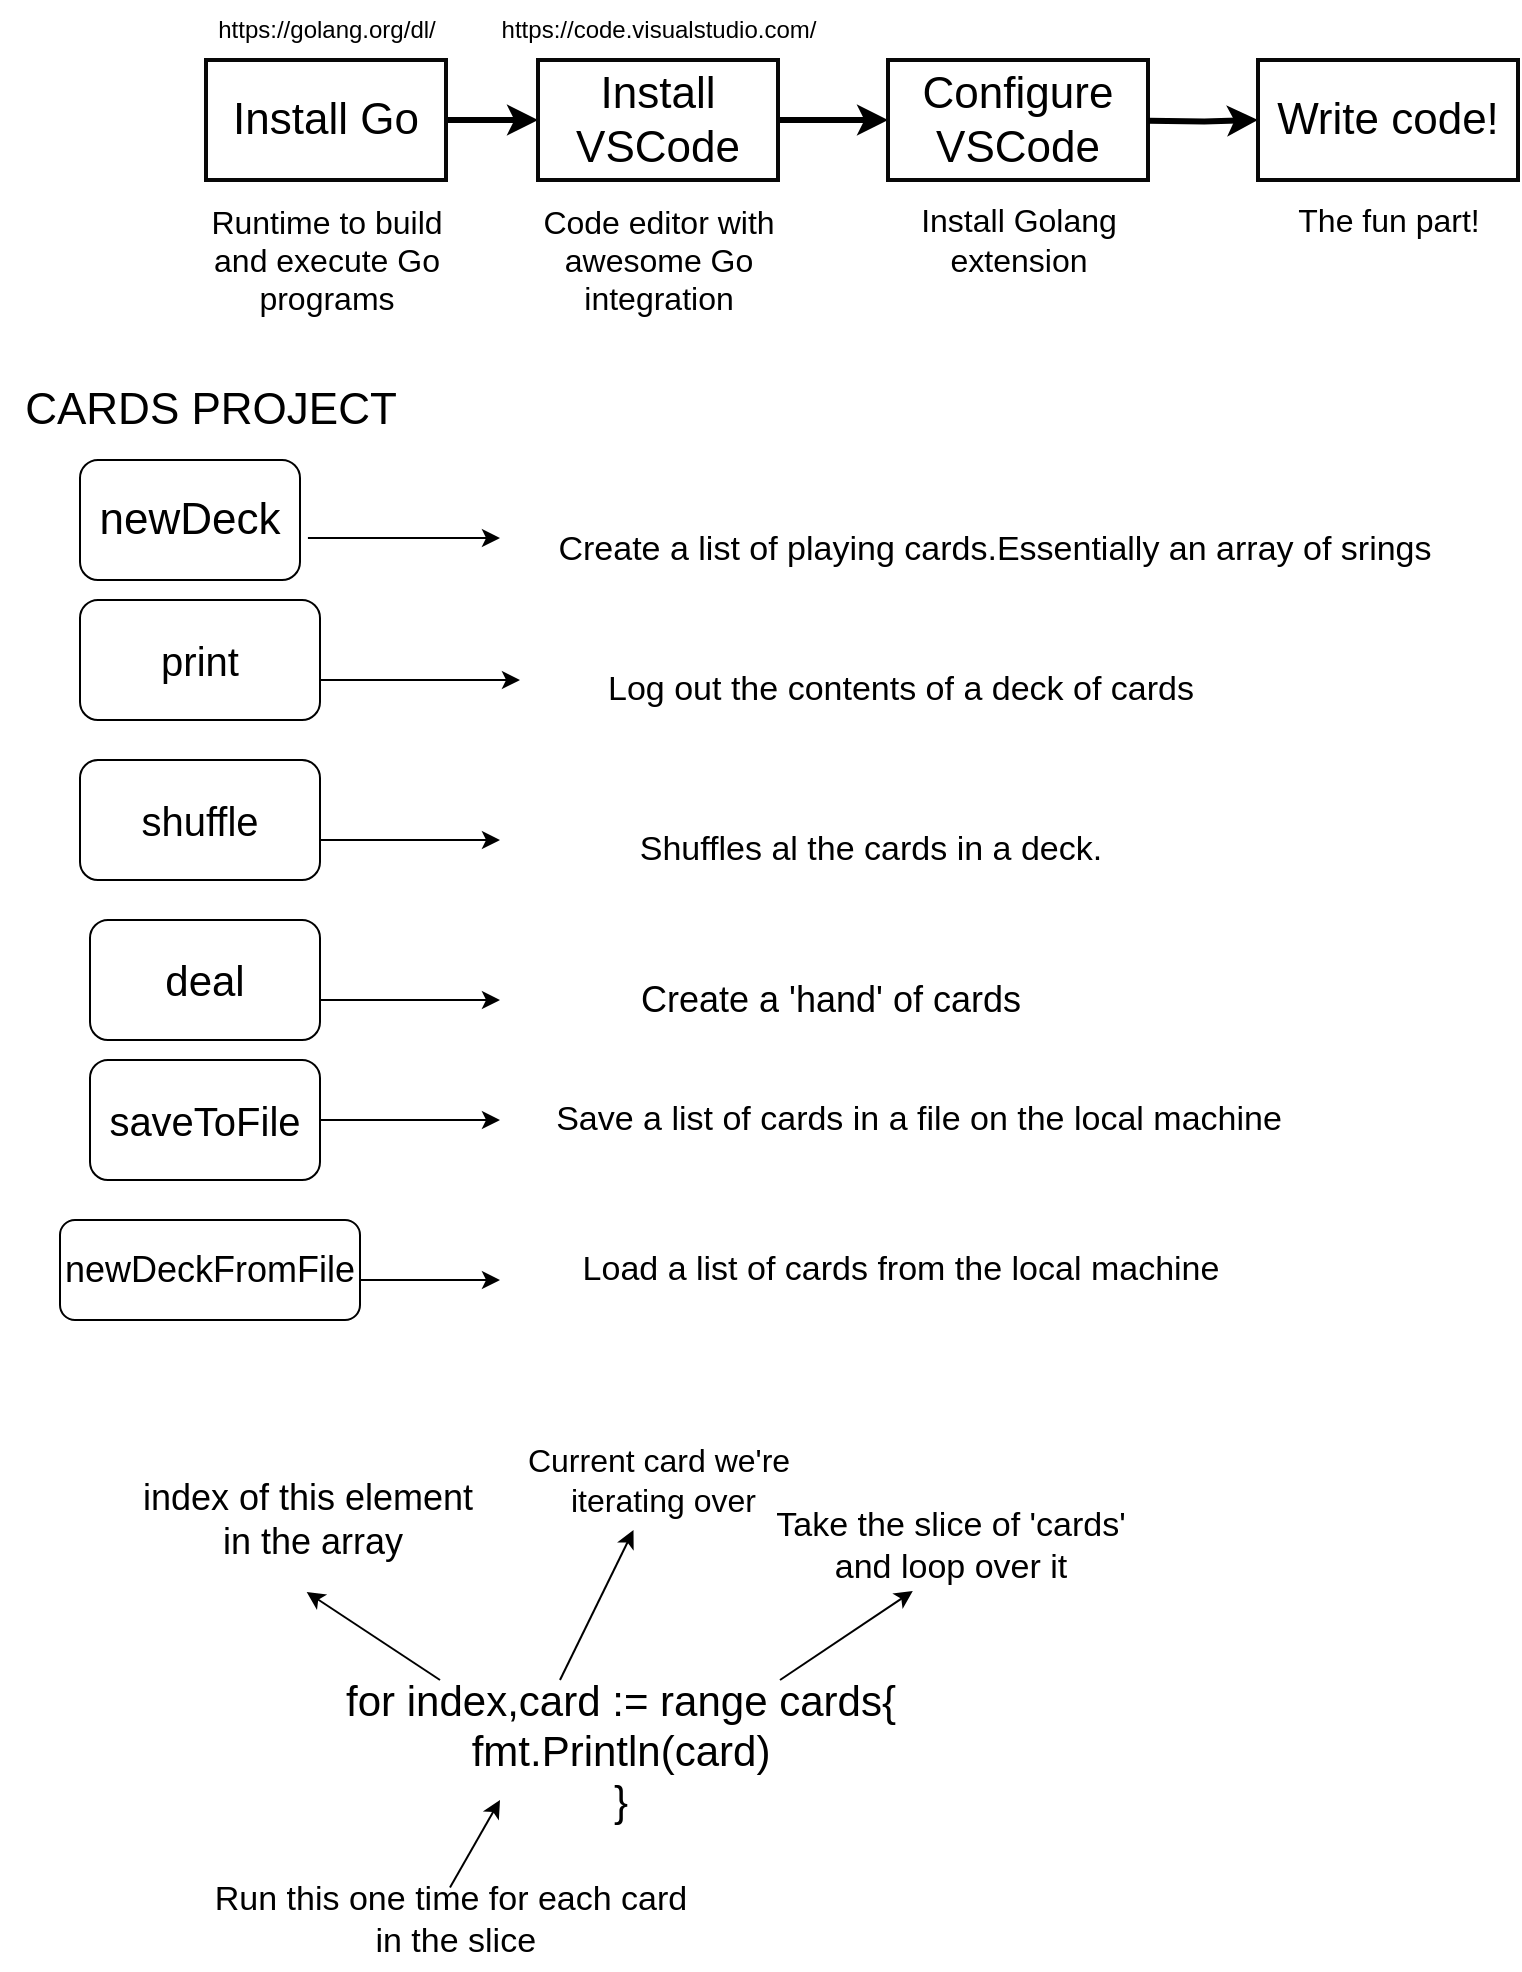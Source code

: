 <mxfile version="21.6.2" type="github" pages="21">
  <diagram name="Page-1" id="KwKmOaSUNMyCv86T7x2U">
    <mxGraphModel dx="831" dy="733" grid="1" gridSize="10" guides="1" tooltips="1" connect="1" arrows="1" fold="1" page="1" pageScale="1" pageWidth="850" pageHeight="1100" math="0" shadow="0">
      <root>
        <mxCell id="0" />
        <mxCell id="1" parent="0" />
        <mxCell id="xN6xK-kXH7-Yt-VnQuRD-1" style="edgeStyle=orthogonalEdgeStyle;rounded=0;html=1;exitX=1;exitY=0.5;startArrow=none;startFill=0;endArrow=classic;endFill=1;jettySize=auto;orthogonalLoop=1;strokeColor=#000000;strokeWidth=3;fontSize=22;fontColor=#000000;" parent="1" source="xN6xK-kXH7-Yt-VnQuRD-2" target="xN6xK-kXH7-Yt-VnQuRD-4" edge="1">
          <mxGeometry relative="1" as="geometry" />
        </mxCell>
        <mxCell id="xN6xK-kXH7-Yt-VnQuRD-2" value="Install Go" style="rounded=0;whiteSpace=wrap;html=1;shadow=0;labelBackgroundColor=none;strokeColor=#080808;strokeWidth=2;fillColor=#ffffff;fontSize=22;fontColor=#000000;align=center;" parent="1" vertex="1">
          <mxGeometry x="263" y="250" width="120" height="60" as="geometry" />
        </mxCell>
        <mxCell id="xN6xK-kXH7-Yt-VnQuRD-3" style="edgeStyle=orthogonalEdgeStyle;rounded=0;html=1;exitX=1;exitY=0.5;startArrow=none;startFill=0;endArrow=classic;endFill=1;jettySize=auto;orthogonalLoop=1;strokeColor=#000000;strokeWidth=3;fontSize=22;fontColor=#000000;" parent="1" source="xN6xK-kXH7-Yt-VnQuRD-4" target="xN6xK-kXH7-Yt-VnQuRD-5" edge="1">
          <mxGeometry relative="1" as="geometry" />
        </mxCell>
        <mxCell id="xN6xK-kXH7-Yt-VnQuRD-4" value="Install VSCode" style="rounded=0;whiteSpace=wrap;html=1;shadow=0;labelBackgroundColor=none;strokeColor=#080808;strokeWidth=2;fillColor=#ffffff;fontSize=22;fontColor=#000000;align=center;" parent="1" vertex="1">
          <mxGeometry x="429" y="250" width="120" height="60" as="geometry" />
        </mxCell>
        <mxCell id="xN6xK-kXH7-Yt-VnQuRD-5" value="Configure VSCode" style="rounded=0;whiteSpace=wrap;html=1;shadow=0;labelBackgroundColor=none;strokeColor=#080808;strokeWidth=2;fillColor=#ffffff;fontSize=22;fontColor=#000000;align=center;" parent="1" vertex="1">
          <mxGeometry x="604" y="250" width="130" height="60" as="geometry" />
        </mxCell>
        <mxCell id="xN6xK-kXH7-Yt-VnQuRD-6" value="Runtime to build and execute Go programs" style="text;html=1;strokeColor=none;fillColor=none;align=center;verticalAlign=middle;whiteSpace=wrap;rounded=0;shadow=0;labelBackgroundColor=none;fontSize=16;fontColor=#000000;" parent="1" vertex="1">
          <mxGeometry x="261" y="310" width="125" height="80" as="geometry" />
        </mxCell>
        <mxCell id="xN6xK-kXH7-Yt-VnQuRD-7" value="Code editor with awesome Go integration" style="text;html=1;strokeColor=none;fillColor=none;align=center;verticalAlign=middle;whiteSpace=wrap;rounded=0;shadow=0;labelBackgroundColor=none;fontSize=16;fontColor=#000000;" parent="1" vertex="1">
          <mxGeometry x="427" y="310" width="125" height="80" as="geometry" />
        </mxCell>
        <mxCell id="xN6xK-kXH7-Yt-VnQuRD-8" value="Install Golang extension" style="text;html=1;strokeColor=none;fillColor=none;align=center;verticalAlign=middle;whiteSpace=wrap;rounded=0;shadow=0;labelBackgroundColor=none;fontSize=16;fontColor=#000000;" parent="1" vertex="1">
          <mxGeometry x="607" y="320" width="125" height="40" as="geometry" />
        </mxCell>
        <mxCell id="xN6xK-kXH7-Yt-VnQuRD-9" value="https://golang.org/dl/" style="text;html=1;strokeColor=none;fillColor=none;align=center;verticalAlign=middle;whiteSpace=wrap;rounded=0;shadow=0;labelBackgroundColor=none;fontSize=12;fontColor=#000000;" parent="1" vertex="1">
          <mxGeometry x="261" y="220" width="125" height="30" as="geometry" />
        </mxCell>
        <mxCell id="xN6xK-kXH7-Yt-VnQuRD-10" value="https://code.visualstudio.com/" style="text;html=1;strokeColor=none;fillColor=none;align=center;verticalAlign=middle;whiteSpace=wrap;rounded=0;shadow=0;labelBackgroundColor=none;fontSize=12;fontColor=#000000;" parent="1" vertex="1">
          <mxGeometry x="427" y="220" width="125" height="30" as="geometry" />
        </mxCell>
        <mxCell id="xN6xK-kXH7-Yt-VnQuRD-11" style="edgeStyle=orthogonalEdgeStyle;rounded=0;html=1;exitX=1;exitY=0.5;startArrow=none;startFill=0;endArrow=classic;endFill=1;jettySize=auto;orthogonalLoop=1;strokeColor=#000000;strokeWidth=3;fontSize=22;fontColor=#000000;" parent="1" target="xN6xK-kXH7-Yt-VnQuRD-12" edge="1">
          <mxGeometry relative="1" as="geometry">
            <mxPoint x="734.333" y="280.333" as="sourcePoint" />
          </mxGeometry>
        </mxCell>
        <mxCell id="xN6xK-kXH7-Yt-VnQuRD-12" value="Write code!" style="rounded=0;whiteSpace=wrap;html=1;shadow=0;labelBackgroundColor=none;strokeColor=#080808;strokeWidth=2;fillColor=#ffffff;fontSize=22;fontColor=#000000;align=center;" parent="1" vertex="1">
          <mxGeometry x="789" y="250" width="130" height="60" as="geometry" />
        </mxCell>
        <mxCell id="xN6xK-kXH7-Yt-VnQuRD-13" value="The fun part!" style="text;html=1;strokeColor=none;fillColor=none;align=center;verticalAlign=middle;whiteSpace=wrap;rounded=0;shadow=0;labelBackgroundColor=none;fontSize=16;fontColor=#000000;" parent="1" vertex="1">
          <mxGeometry x="792" y="320" width="125" height="20" as="geometry" />
        </mxCell>
        <mxCell id="PredbNpVPD6zMxw3Z9yp-4" value="&lt;font style=&quot;font-size: 22px;&quot;&gt;newDeck&lt;/font&gt;" style="rounded=1;whiteSpace=wrap;html=1;" vertex="1" parent="1">
          <mxGeometry x="200" y="450" width="110" height="60" as="geometry" />
        </mxCell>
        <mxCell id="PredbNpVPD6zMxw3Z9yp-6" value="&lt;font style=&quot;font-size: 20px;&quot;&gt;print&lt;/font&gt;" style="rounded=1;whiteSpace=wrap;html=1;" vertex="1" parent="1">
          <mxGeometry x="200" y="520" width="120" height="60" as="geometry" />
        </mxCell>
        <mxCell id="PredbNpVPD6zMxw3Z9yp-7" value="&lt;font style=&quot;font-size: 20px;&quot;&gt;shuffle&lt;/font&gt;" style="rounded=1;whiteSpace=wrap;html=1;" vertex="1" parent="1">
          <mxGeometry x="200" y="600" width="120" height="60" as="geometry" />
        </mxCell>
        <mxCell id="PredbNpVPD6zMxw3Z9yp-8" value="&lt;font style=&quot;font-size: 21px;&quot;&gt;deal&lt;/font&gt;" style="rounded=1;whiteSpace=wrap;html=1;" vertex="1" parent="1">
          <mxGeometry x="205" y="680" width="115" height="60" as="geometry" />
        </mxCell>
        <mxCell id="PredbNpVPD6zMxw3Z9yp-9" value="&lt;font style=&quot;font-size: 18px;&quot;&gt;newDeckFromFile&lt;/font&gt;" style="rounded=1;whiteSpace=wrap;html=1;" vertex="1" parent="1">
          <mxGeometry x="190" y="830" width="150" height="50" as="geometry" />
        </mxCell>
        <mxCell id="PredbNpVPD6zMxw3Z9yp-10" value="&lt;font style=&quot;font-size: 20px;&quot;&gt;saveToFile&lt;/font&gt;" style="rounded=1;whiteSpace=wrap;html=1;" vertex="1" parent="1">
          <mxGeometry x="205" y="750" width="115" height="60" as="geometry" />
        </mxCell>
        <mxCell id="PredbNpVPD6zMxw3Z9yp-11" value="&lt;font style=&quot;font-size: 22px;&quot;&gt;CARDS PROJECT&lt;/font&gt;" style="text;html=1;align=center;verticalAlign=middle;resizable=0;points=[];autosize=1;strokeColor=none;fillColor=none;" vertex="1" parent="1">
          <mxGeometry x="160" y="405" width="210" height="40" as="geometry" />
        </mxCell>
        <mxCell id="PredbNpVPD6zMxw3Z9yp-13" value="" style="endArrow=classic;html=1;rounded=0;exitX=1.036;exitY=0.65;exitDx=0;exitDy=0;exitPerimeter=0;" edge="1" parent="1" source="PredbNpVPD6zMxw3Z9yp-4">
          <mxGeometry width="50" height="50" relative="1" as="geometry">
            <mxPoint x="500" y="620" as="sourcePoint" />
            <mxPoint x="410" y="489" as="targetPoint" />
            <Array as="points" />
          </mxGeometry>
        </mxCell>
        <mxCell id="PredbNpVPD6zMxw3Z9yp-14" value="&lt;font style=&quot;font-size: 17px;&quot;&gt;Create a list of playing cards.Essentially an array of srings&lt;/font&gt;" style="text;html=1;align=center;verticalAlign=middle;resizable=0;points=[];autosize=1;strokeColor=none;fillColor=none;" vertex="1" parent="1">
          <mxGeometry x="427" y="480" width="460" height="30" as="geometry" />
        </mxCell>
        <mxCell id="PredbNpVPD6zMxw3Z9yp-15" value="" style="endArrow=classic;html=1;rounded=0;" edge="1" parent="1">
          <mxGeometry width="50" height="50" relative="1" as="geometry">
            <mxPoint x="320" y="560" as="sourcePoint" />
            <mxPoint x="420" y="560" as="targetPoint" />
          </mxGeometry>
        </mxCell>
        <mxCell id="PredbNpVPD6zMxw3Z9yp-16" value="&lt;font style=&quot;font-size: 17px;&quot;&gt;Log out the contents of a deck of cards&lt;/font&gt;" style="text;html=1;align=center;verticalAlign=middle;resizable=0;points=[];autosize=1;strokeColor=none;fillColor=none;" vertex="1" parent="1">
          <mxGeometry x="450" y="550" width="320" height="30" as="geometry" />
        </mxCell>
        <mxCell id="PredbNpVPD6zMxw3Z9yp-18" value="" style="endArrow=classic;html=1;rounded=0;" edge="1" parent="1">
          <mxGeometry width="50" height="50" relative="1" as="geometry">
            <mxPoint x="320" y="640" as="sourcePoint" />
            <mxPoint x="410" y="640" as="targetPoint" />
          </mxGeometry>
        </mxCell>
        <mxCell id="PredbNpVPD6zMxw3Z9yp-19" value="&lt;font style=&quot;font-size: 17px;&quot;&gt;Shuffles al the cards in a deck.&lt;/font&gt;" style="text;html=1;align=center;verticalAlign=middle;resizable=0;points=[];autosize=1;strokeColor=none;fillColor=none;" vertex="1" parent="1">
          <mxGeometry x="470" y="630" width="250" height="30" as="geometry" />
        </mxCell>
        <mxCell id="PredbNpVPD6zMxw3Z9yp-20" value="" style="endArrow=classic;html=1;rounded=0;" edge="1" parent="1">
          <mxGeometry width="50" height="50" relative="1" as="geometry">
            <mxPoint x="320" y="720" as="sourcePoint" />
            <mxPoint x="410" y="720" as="targetPoint" />
          </mxGeometry>
        </mxCell>
        <mxCell id="PredbNpVPD6zMxw3Z9yp-21" value="&lt;font style=&quot;font-size: 18px;&quot;&gt;Create a &#39;hand&#39; of cards&lt;/font&gt;" style="text;html=1;align=center;verticalAlign=middle;resizable=0;points=[];autosize=1;strokeColor=none;fillColor=none;" vertex="1" parent="1">
          <mxGeometry x="470" y="700" width="210" height="40" as="geometry" />
        </mxCell>
        <mxCell id="PredbNpVPD6zMxw3Z9yp-22" value="" style="endArrow=classic;html=1;rounded=0;exitX=1;exitY=0.5;exitDx=0;exitDy=0;" edge="1" parent="1" source="PredbNpVPD6zMxw3Z9yp-10">
          <mxGeometry width="50" height="50" relative="1" as="geometry">
            <mxPoint x="320" y="790" as="sourcePoint" />
            <mxPoint x="410" y="780" as="targetPoint" />
          </mxGeometry>
        </mxCell>
        <mxCell id="PredbNpVPD6zMxw3Z9yp-23" value="&lt;font style=&quot;font-size: 17px;&quot;&gt;Save a list of cards in a file on the local machine&lt;/font&gt;" style="text;html=1;align=center;verticalAlign=middle;resizable=0;points=[];autosize=1;strokeColor=none;fillColor=none;" vertex="1" parent="1">
          <mxGeometry x="424" y="765" width="390" height="30" as="geometry" />
        </mxCell>
        <mxCell id="PredbNpVPD6zMxw3Z9yp-24" value="" style="endArrow=classic;html=1;rounded=0;" edge="1" parent="1">
          <mxGeometry width="50" height="50" relative="1" as="geometry">
            <mxPoint x="340" y="860" as="sourcePoint" />
            <mxPoint x="410" y="860" as="targetPoint" />
          </mxGeometry>
        </mxCell>
        <mxCell id="PredbNpVPD6zMxw3Z9yp-25" value="&lt;font style=&quot;font-size: 17px;&quot;&gt;Load a list of cards from the local machine&lt;/font&gt;" style="text;html=1;align=center;verticalAlign=middle;resizable=0;points=[];autosize=1;strokeColor=none;fillColor=none;" vertex="1" parent="1">
          <mxGeometry x="440" y="840" width="340" height="30" as="geometry" />
        </mxCell>
        <mxCell id="PredbNpVPD6zMxw3Z9yp-26" value="&lt;div style=&quot;font-size: 21px;&quot;&gt;&lt;font style=&quot;font-size: 21px;&quot;&gt;for index,card := range cards{&lt;/font&gt;&lt;/div&gt;&lt;div style=&quot;font-size: 21px;&quot;&gt;&lt;font style=&quot;font-size: 21px;&quot;&gt;fmt.Println(card)&lt;/font&gt;&lt;/div&gt;&lt;div style=&quot;font-size: 21px;&quot;&gt;&lt;font style=&quot;font-size: 21px;&quot;&gt;}&lt;font style=&quot;font-size: 21px;&quot;&gt;&lt;br&gt;&lt;/font&gt;&lt;/font&gt;&lt;/div&gt;" style="text;html=1;align=center;verticalAlign=middle;resizable=0;points=[];autosize=1;strokeColor=none;fillColor=none;" vertex="1" parent="1">
          <mxGeometry x="320" y="1050" width="300" height="90" as="geometry" />
        </mxCell>
        <mxCell id="PredbNpVPD6zMxw3Z9yp-28" value="" style="endArrow=classic;html=1;rounded=0;entryX=0.486;entryY=1.1;entryDx=0;entryDy=0;entryPerimeter=0;" edge="1" parent="1" target="PredbNpVPD6zMxw3Z9yp-29">
          <mxGeometry width="50" height="50" relative="1" as="geometry">
            <mxPoint x="380" y="1060" as="sourcePoint" />
            <mxPoint x="380" y="1000" as="targetPoint" />
          </mxGeometry>
        </mxCell>
        <mxCell id="PredbNpVPD6zMxw3Z9yp-29" value="&lt;div style=&quot;font-size: 18px;&quot;&gt;&lt;font style=&quot;font-size: 18px;&quot;&gt;index of this element&amp;nbsp;&lt;/font&gt;&lt;/div&gt;&lt;div style=&quot;font-size: 18px;&quot;&gt;&lt;font style=&quot;font-size: 18px;&quot;&gt;in the array&lt;/font&gt;&lt;/div&gt;" style="text;html=1;align=center;verticalAlign=middle;resizable=0;points=[];autosize=1;strokeColor=none;fillColor=none;" vertex="1" parent="1">
          <mxGeometry x="221" y="950" width="190" height="60" as="geometry" />
        </mxCell>
        <mxCell id="PredbNpVPD6zMxw3Z9yp-31" value="" style="endArrow=classic;html=1;rounded=0;" edge="1" parent="1" target="PredbNpVPD6zMxw3Z9yp-32">
          <mxGeometry width="50" height="50" relative="1" as="geometry">
            <mxPoint x="440" y="1060" as="sourcePoint" />
            <mxPoint x="440" y="1020" as="targetPoint" />
          </mxGeometry>
        </mxCell>
        <mxCell id="PredbNpVPD6zMxw3Z9yp-32" value="&lt;div style=&quot;font-size: 16px;&quot;&gt;&lt;font style=&quot;font-size: 16px;&quot;&gt;Current card we&#39;re&lt;/font&gt;&lt;/div&gt;&lt;div style=&quot;font-size: 16px;&quot;&gt;&lt;font style=&quot;font-size: 16px;&quot;&gt;&amp;nbsp;iterating over&lt;/font&gt;&lt;/div&gt;" style="text;html=1;align=center;verticalAlign=middle;resizable=0;points=[];autosize=1;strokeColor=none;fillColor=none;" vertex="1" parent="1">
          <mxGeometry x="414" y="935" width="150" height="50" as="geometry" />
        </mxCell>
        <mxCell id="PredbNpVPD6zMxw3Z9yp-33" value="&lt;div style=&quot;font-size: 17px;&quot;&gt;&lt;font style=&quot;font-size: 17px;&quot;&gt;Take the slice of &#39;cards&#39;&lt;/font&gt;&lt;/div&gt;&lt;div style=&quot;font-size: 17px;&quot;&gt;&lt;font style=&quot;font-size: 17px;&quot;&gt;and loop over it&lt;font style=&quot;font-size: 17px;&quot;&gt;&lt;br&gt;&lt;/font&gt;&lt;/font&gt;&lt;/div&gt;" style="text;html=1;align=center;verticalAlign=middle;resizable=0;points=[];autosize=1;strokeColor=none;fillColor=none;" vertex="1" parent="1">
          <mxGeometry x="535" y="968" width="200" height="50" as="geometry" />
        </mxCell>
        <mxCell id="PredbNpVPD6zMxw3Z9yp-35" value="" style="endArrow=classic;html=1;rounded=0;entryX=0.407;entryY=0.95;entryDx=0;entryDy=0;entryPerimeter=0;" edge="1" parent="1" target="PredbNpVPD6zMxw3Z9yp-33">
          <mxGeometry width="50" height="50" relative="1" as="geometry">
            <mxPoint x="550" y="1060" as="sourcePoint" />
            <mxPoint x="600" y="1010" as="targetPoint" />
          </mxGeometry>
        </mxCell>
        <mxCell id="PredbNpVPD6zMxw3Z9yp-36" value="&lt;div style=&quot;font-size: 17px;&quot;&gt;&lt;font style=&quot;font-size: 17px;&quot;&gt;Run this one time for each card&lt;/font&gt;&lt;/div&gt;&lt;div style=&quot;font-size: 17px;&quot;&gt;&lt;font style=&quot;font-size: 17px;&quot;&gt;&amp;nbsp;in the slice&lt;/font&gt;&lt;/div&gt;" style="text;html=1;align=center;verticalAlign=middle;resizable=0;points=[];autosize=1;strokeColor=none;fillColor=none;" vertex="1" parent="1">
          <mxGeometry x="255" y="1155" width="260" height="50" as="geometry" />
        </mxCell>
        <mxCell id="PredbNpVPD6zMxw3Z9yp-38" value="" style="endArrow=classic;html=1;rounded=0;exitX=0.5;exitY=0.175;exitDx=0;exitDy=0;exitPerimeter=0;" edge="1" parent="1" source="PredbNpVPD6zMxw3Z9yp-36">
          <mxGeometry width="50" height="50" relative="1" as="geometry">
            <mxPoint x="380" y="1150" as="sourcePoint" />
            <mxPoint x="410" y="1120" as="targetPoint" />
          </mxGeometry>
        </mxCell>
      </root>
    </mxGraphModel>
  </diagram>
  <diagram name="002 - cards" id="sYJ1UIvSet9_91HuQsrW">
    <mxGraphModel dx="990" dy="431" grid="1" gridSize="10" guides="1" tooltips="1" connect="1" arrows="1" fold="1" page="1" pageScale="1" pageWidth="1100" pageHeight="850" background="#ffffff" math="0" shadow="0">
      <root>
        <mxCell id="0" />
        <mxCell id="1" parent="0" />
        <mxCell id="2" value="" style="rounded=0;whiteSpace=wrap;html=1;shadow=0;labelBackgroundColor=none;strokeColor=#080808;strokeWidth=2;fillColor=#ffffff;fontSize=22;fontColor=#000000;align=center;" vertex="1" parent="1">
          <mxGeometry x="320" y="205" width="240" height="405" as="geometry" />
        </mxCell>
        <mxCell id="3" value="Cards" style="text;html=1;strokeColor=none;fillColor=none;align=center;verticalAlign=middle;whiteSpace=wrap;rounded=0;shadow=0;labelBackgroundColor=none;fontSize=32;fontColor=#000000;" vertex="1" parent="1">
          <mxGeometry x="390" y="170" width="100" height="30" as="geometry" />
        </mxCell>
        <mxCell id="14" style="edgeStyle=orthogonalEdgeStyle;rounded=0;html=1;exitX=1;exitY=0.5;startArrow=none;startFill=0;endArrow=classic;endFill=1;jettySize=auto;orthogonalLoop=1;strokeColor=#000000;strokeWidth=3;fontSize=22;fontColor=#000000;" edge="1" parent="1" source="4">
          <mxGeometry relative="1" as="geometry">
            <mxPoint x="600" y="245" as="targetPoint" />
          </mxGeometry>
        </mxCell>
        <mxCell id="4" value="newDeck" style="rounded=0;whiteSpace=wrap;html=1;shadow=0;labelBackgroundColor=none;strokeColor=#080808;strokeWidth=2;fillColor=#ffffff;fontSize=22;fontColor=#000000;align=center;" vertex="1" parent="1">
          <mxGeometry x="345" y="220" width="190" height="50" as="geometry" />
        </mxCell>
        <mxCell id="8" value="print" style="rounded=0;whiteSpace=wrap;html=1;shadow=0;labelBackgroundColor=none;strokeColor=#080808;strokeWidth=2;fillColor=#ffffff;fontSize=22;fontColor=#000000;align=center;" vertex="1" parent="1">
          <mxGeometry x="345" y="284" width="190" height="50" as="geometry" />
        </mxCell>
        <mxCell id="9" value="shuffle" style="rounded=0;whiteSpace=wrap;html=1;shadow=0;labelBackgroundColor=none;strokeColor=#080808;strokeWidth=2;fillColor=#ffffff;fontSize=22;fontColor=#000000;align=center;" vertex="1" parent="1">
          <mxGeometry x="345" y="348" width="190" height="50" as="geometry" />
        </mxCell>
        <mxCell id="10" value="deal" style="rounded=0;whiteSpace=wrap;html=1;shadow=0;labelBackgroundColor=none;strokeColor=#080808;strokeWidth=2;fillColor=#ffffff;fontSize=22;fontColor=#000000;align=center;" vertex="1" parent="1">
          <mxGeometry x="345" y="412" width="190" height="50" as="geometry" />
        </mxCell>
        <mxCell id="11" value="saveToFile" style="rounded=0;whiteSpace=wrap;html=1;shadow=0;labelBackgroundColor=none;strokeColor=#080808;strokeWidth=2;fillColor=#ffffff;fontSize=22;fontColor=#000000;align=center;" vertex="1" parent="1">
          <mxGeometry x="345" y="476" width="190" height="50" as="geometry" />
        </mxCell>
        <mxCell id="13" value="newDeckFromFile" style="rounded=0;whiteSpace=wrap;html=1;shadow=0;labelBackgroundColor=none;strokeColor=#080808;strokeWidth=2;fillColor=#ffffff;fontSize=22;fontColor=#000000;align=center;" vertex="1" parent="1">
          <mxGeometry x="345" y="540" width="190" height="50" as="geometry" />
        </mxCell>
        <mxCell id="15" value="Create a list of playing cards. &amp;nbsp;Essentially an array of strings" style="text;html=1;strokeColor=none;fillColor=none;align=left;verticalAlign=middle;whiteSpace=wrap;rounded=0;shadow=0;labelBackgroundColor=none;fontSize=14;fontColor=#000000;" vertex="1" parent="1">
          <mxGeometry x="602" y="218" width="170" height="55" as="geometry" />
        </mxCell>
        <mxCell id="16" style="edgeStyle=orthogonalEdgeStyle;rounded=0;html=1;exitX=1;exitY=0.5;startArrow=none;startFill=0;endArrow=classic;endFill=1;jettySize=auto;orthogonalLoop=1;strokeColor=#000000;strokeWidth=3;fontSize=22;fontColor=#000000;" edge="1" parent="1">
          <mxGeometry relative="1" as="geometry">
            <mxPoint x="600" y="309" as="targetPoint" />
            <mxPoint x="535" y="309" as="sourcePoint" />
          </mxGeometry>
        </mxCell>
        <mxCell id="17" value="Log out the contents of a deck of cards" style="text;html=1;strokeColor=none;fillColor=none;align=left;verticalAlign=middle;whiteSpace=wrap;rounded=0;shadow=0;labelBackgroundColor=none;fontSize=14;fontColor=#000000;" vertex="1" parent="1">
          <mxGeometry x="602" y="282" width="170" height="55" as="geometry" />
        </mxCell>
        <mxCell id="18" style="edgeStyle=orthogonalEdgeStyle;rounded=0;html=1;exitX=1;exitY=0.5;startArrow=none;startFill=0;endArrow=classic;endFill=1;jettySize=auto;orthogonalLoop=1;strokeColor=#000000;strokeWidth=3;fontSize=22;fontColor=#000000;" edge="1" parent="1">
          <mxGeometry relative="1" as="geometry">
            <mxPoint x="600" y="373" as="targetPoint" />
            <mxPoint x="535" y="373" as="sourcePoint" />
          </mxGeometry>
        </mxCell>
        <mxCell id="19" value="Shuffles all the cards in a deck" style="text;html=1;strokeColor=none;fillColor=none;align=left;verticalAlign=middle;whiteSpace=wrap;rounded=0;shadow=0;labelBackgroundColor=none;fontSize=14;fontColor=#000000;" vertex="1" parent="1">
          <mxGeometry x="602" y="346" width="170" height="55" as="geometry" />
        </mxCell>
        <mxCell id="20" style="edgeStyle=orthogonalEdgeStyle;rounded=0;html=1;exitX=1;exitY=0.5;startArrow=none;startFill=0;endArrow=classic;endFill=1;jettySize=auto;orthogonalLoop=1;strokeColor=#000000;strokeWidth=3;fontSize=22;fontColor=#000000;" edge="1" parent="1">
          <mxGeometry relative="1" as="geometry">
            <mxPoint x="600" y="437" as="targetPoint" />
            <mxPoint x="535" y="437" as="sourcePoint" />
          </mxGeometry>
        </mxCell>
        <mxCell id="21" value="Create a &#39;hand&#39; of cards." style="text;html=1;strokeColor=none;fillColor=none;align=left;verticalAlign=middle;whiteSpace=wrap;rounded=0;shadow=0;labelBackgroundColor=none;fontSize=14;fontColor=#000000;" vertex="1" parent="1">
          <mxGeometry x="602" y="410" width="170" height="55" as="geometry" />
        </mxCell>
        <mxCell id="22" style="edgeStyle=orthogonalEdgeStyle;rounded=0;html=1;exitX=1;exitY=0.5;startArrow=none;startFill=0;endArrow=classic;endFill=1;jettySize=auto;orthogonalLoop=1;strokeColor=#000000;strokeWidth=3;fontSize=22;fontColor=#000000;" edge="1" parent="1">
          <mxGeometry relative="1" as="geometry">
            <mxPoint x="600" y="501" as="targetPoint" />
            <mxPoint x="535" y="501" as="sourcePoint" />
          </mxGeometry>
        </mxCell>
        <mxCell id="23" value="Save a list of cards to a file on the local machine" style="text;html=1;strokeColor=none;fillColor=none;align=left;verticalAlign=middle;whiteSpace=wrap;rounded=0;shadow=0;labelBackgroundColor=none;fontSize=14;fontColor=#000000;" vertex="1" parent="1">
          <mxGeometry x="602" y="474" width="170" height="55" as="geometry" />
        </mxCell>
        <mxCell id="24" style="edgeStyle=orthogonalEdgeStyle;rounded=0;html=1;exitX=1;exitY=0.5;startArrow=none;startFill=0;endArrow=classic;endFill=1;jettySize=auto;orthogonalLoop=1;strokeColor=#000000;strokeWidth=3;fontSize=22;fontColor=#000000;" edge="1" parent="1">
          <mxGeometry relative="1" as="geometry">
            <mxPoint x="600" y="565" as="targetPoint" />
            <mxPoint x="535" y="565" as="sourcePoint" />
          </mxGeometry>
        </mxCell>
        <mxCell id="25" value="Load a list of cards from the local machine" style="text;html=1;strokeColor=none;fillColor=none;align=left;verticalAlign=middle;whiteSpace=wrap;rounded=0;shadow=0;labelBackgroundColor=none;fontSize=14;fontColor=#000000;" vertex="1" parent="1">
          <mxGeometry x="602" y="538" width="170" height="55" as="geometry" />
        </mxCell>
      </root>
    </mxGraphModel>
  </diagram>
  <diagram name="021 - compilation" id="Hr6mVC0h3nWJxYmyb4CP">
    <mxGraphModel dx="1238" dy="539" grid="1" gridSize="10" guides="1" tooltips="1" connect="1" arrows="1" fold="1" page="1" pageScale="1" pageWidth="1100" pageHeight="850" background="#ffffff" math="0" shadow="0">
      <root>
        <mxCell id="0" />
        <mxCell id="1" parent="0" />
        <mxCell id="20" style="edgeStyle=orthogonalEdgeStyle;rounded=0;html=1;exitX=0.5;exitY=1;entryX=0.5;entryY=0;startArrow=none;startFill=0;endArrow=classic;endFill=1;jettySize=auto;orthogonalLoop=1;strokeColor=#000000;strokeWidth=3;fontSize=22;fontColor=#000000;" edge="1" parent="1" target="13">
          <mxGeometry relative="1" as="geometry">
            <mxPoint x="433" y="230" as="sourcePoint" />
          </mxGeometry>
        </mxCell>
        <mxCell id="2" value="" style="rounded=0;whiteSpace=wrap;html=1;shadow=0;labelBackgroundColor=none;strokeColor=#080808;strokeWidth=2;fillColor=#ffffff;fontSize=32;fontColor=#000000;align=center;" vertex="1" parent="1">
          <mxGeometry x="401" y="120" width="333" height="110" as="geometry" />
        </mxCell>
        <mxCell id="3" value="Raw Source Code" style="text;html=1;strokeColor=none;fillColor=none;align=center;verticalAlign=middle;whiteSpace=wrap;rounded=0;shadow=0;labelBackgroundColor=none;fontSize=32;fontColor=#000000;" vertex="1" parent="1">
          <mxGeometry x="400" y="90" width="330" height="20" as="geometry" />
        </mxCell>
        <mxCell id="4" value="main.go" style="rounded=0;whiteSpace=wrap;html=1;shadow=0;labelBackgroundColor=none;strokeColor=#080808;strokeWidth=2;fillColor=#ffffff;fontSize=32;fontColor=#000000;align=center;" vertex="1" parent="1">
          <mxGeometry x="493" y="145" width="150" height="60" as="geometry" />
        </mxCell>
        <mxCell id="22" style="edgeStyle=orthogonalEdgeStyle;rounded=0;html=1;exitX=0.5;exitY=1;entryX=0.5;entryY=0;startArrow=none;startFill=0;endArrow=classic;endFill=1;jettySize=auto;orthogonalLoop=1;strokeColor=#000000;strokeWidth=3;fontSize=22;fontColor=#000000;" edge="1" parent="1" source="8" target="10">
          <mxGeometry relative="1" as="geometry" />
        </mxCell>
        <mxCell id="8" value="Go Compiler" style="rounded=0;whiteSpace=wrap;html=1;shadow=0;labelBackgroundColor=none;strokeColor=#080808;strokeWidth=2;fillColor=#ffffff;fontSize=22;fontColor=#000000;align=center;" vertex="1" parent="1">
          <mxGeometry x="322" y="340" width="222" height="40" as="geometry" />
        </mxCell>
        <mxCell id="23" style="edgeStyle=orthogonalEdgeStyle;rounded=0;html=1;exitX=0.5;exitY=1;entryX=0.5;entryY=0;startArrow=none;startFill=0;endArrow=classic;endFill=1;jettySize=auto;orthogonalLoop=1;strokeColor=#000000;strokeWidth=3;fontSize=22;fontColor=#000000;" edge="1" parent="1" source="10" target="19">
          <mxGeometry relative="1" as="geometry" />
        </mxCell>
        <mxCell id="10" value="Executable Program" style="rounded=0;whiteSpace=wrap;html=1;shadow=0;labelBackgroundColor=none;strokeColor=#080808;strokeWidth=2;fillColor=#ffffff;fontSize=22;fontColor=#000000;align=center;" vertex="1" parent="1">
          <mxGeometry x="321" y="420" width="223" height="40" as="geometry" />
        </mxCell>
        <mxCell id="11" value="How do we run the code in our project?" style="rounded=0;whiteSpace=wrap;html=1;shadow=0;labelBackgroundColor=none;strokeColor=#6c8ebf;strokeWidth=2;fillColor=#dae8fc;fontSize=22;fontColor=#000000;align=center;" vertex="1" parent="1">
          <mxGeometry x="90" y="100" width="210" height="65" as="geometry" />
        </mxCell>
        <mxCell id="21" style="edgeStyle=orthogonalEdgeStyle;rounded=0;html=1;exitX=0.5;exitY=1;entryX=0.5;entryY=0;startArrow=none;startFill=0;endArrow=classic;endFill=1;jettySize=auto;orthogonalLoop=1;strokeColor=#000000;strokeWidth=3;fontSize=22;fontColor=#000000;" edge="1" parent="1" source="13" target="8">
          <mxGeometry relative="1" as="geometry" />
        </mxCell>
        <mxCell id="13" value="go &lt;b&gt;run&lt;/b&gt; main.go" style="rounded=0;whiteSpace=wrap;html=1;shadow=0;labelBackgroundColor=none;strokeColor=#080808;strokeWidth=2;fillColor=#ffffff;fontSize=22;fontColor=#000000;align=center;fontStyle=2" vertex="1" parent="1">
          <mxGeometry x="322" y="260" width="222" height="40" as="geometry" />
        </mxCell>
        <mxCell id="19" value="Runs the program" style="rounded=0;whiteSpace=wrap;html=1;shadow=0;labelBackgroundColor=none;strokeColor=#080808;strokeWidth=2;fillColor=#ffffff;fontSize=22;fontColor=#000000;align=center;" vertex="1" parent="1">
          <mxGeometry x="321" y="500" width="223" height="40" as="geometry" />
        </mxCell>
        <mxCell id="24" style="edgeStyle=orthogonalEdgeStyle;rounded=0;html=1;exitX=0.5;exitY=1;entryX=0.5;entryY=0;startArrow=none;startFill=0;endArrow=classic;endFill=1;jettySize=auto;orthogonalLoop=1;strokeColor=#000000;strokeWidth=3;fontSize=22;fontColor=#000000;" edge="1" target="30" parent="1">
          <mxGeometry relative="1" as="geometry">
            <mxPoint x="713" y="230" as="sourcePoint" />
          </mxGeometry>
        </mxCell>
        <mxCell id="25" style="edgeStyle=orthogonalEdgeStyle;rounded=0;html=1;exitX=0.5;exitY=1;entryX=0.5;entryY=0;startArrow=none;startFill=0;endArrow=classic;endFill=1;jettySize=auto;orthogonalLoop=1;strokeColor=#000000;strokeWidth=3;fontSize=22;fontColor=#000000;" edge="1" source="26" target="28" parent="1">
          <mxGeometry relative="1" as="geometry" />
        </mxCell>
        <mxCell id="26" value="Go Compiler" style="rounded=0;whiteSpace=wrap;html=1;shadow=0;labelBackgroundColor=none;strokeColor=#080808;strokeWidth=2;fillColor=#ffffff;fontSize=22;fontColor=#000000;align=center;" vertex="1" parent="1">
          <mxGeometry x="602" y="340" width="222" height="40" as="geometry" />
        </mxCell>
        <mxCell id="28" value="Executable Program" style="rounded=0;whiteSpace=wrap;html=1;shadow=0;labelBackgroundColor=none;strokeColor=#080808;strokeWidth=2;fillColor=#ffffff;fontSize=22;fontColor=#000000;align=center;" vertex="1" parent="1">
          <mxGeometry x="601" y="420" width="223" height="40" as="geometry" />
        </mxCell>
        <mxCell id="29" style="edgeStyle=orthogonalEdgeStyle;rounded=0;html=1;exitX=0.5;exitY=1;entryX=0.5;entryY=0;startArrow=none;startFill=0;endArrow=classic;endFill=1;jettySize=auto;orthogonalLoop=1;strokeColor=#000000;strokeWidth=3;fontSize=22;fontColor=#000000;" edge="1" source="30" target="26" parent="1">
          <mxGeometry relative="1" as="geometry" />
        </mxCell>
        <mxCell id="30" value="go &lt;b&gt;build&lt;/b&gt; main.go" style="rounded=0;whiteSpace=wrap;html=1;shadow=0;labelBackgroundColor=none;strokeColor=#080808;strokeWidth=2;fillColor=#ffffff;fontSize=22;fontColor=#000000;align=center;fontStyle=2" vertex="1" parent="1">
          <mxGeometry x="602" y="260" width="222" height="40" as="geometry" />
        </mxCell>
        <mxCell id="32" value="build" style="text;html=1;strokeColor=none;fillColor=none;align=center;verticalAlign=middle;whiteSpace=wrap;rounded=0;shadow=0;labelBackgroundColor=none;fontSize=32;fontColor=#000000;fontStyle=2" vertex="1" parent="1">
          <mxGeometry x="840" y="270" width="70" height="20" as="geometry" />
        </mxCell>
        <mxCell id="33" value="run" style="text;html=1;strokeColor=none;fillColor=none;align=center;verticalAlign=middle;whiteSpace=wrap;rounded=0;shadow=0;labelBackgroundColor=none;fontSize=32;fontColor=#000000;fontStyle=2" vertex="1" parent="1">
          <mxGeometry x="250" y="270" width="70" height="20" as="geometry" />
        </mxCell>
      </root>
    </mxGraphModel>
  </diagram>
  <diagram name="021 - questions" id="oZiru8BSXGDN-nySzns4">
    <mxGraphModel dx="1238" dy="539" grid="1" gridSize="10" guides="1" tooltips="1" connect="1" arrows="1" fold="1" page="1" pageScale="1" pageWidth="1100" pageHeight="850" background="#ffffff" math="0" shadow="0">
      <root>
        <mxCell id="0" />
        <mxCell id="1" parent="0" />
        <mxCell id="2" value="How do we run the code in our project?" style="rounded=0;whiteSpace=wrap;html=1;shadow=0;labelBackgroundColor=none;strokeColor=#6c8ebf;strokeWidth=2;fillColor=#dae8fc;fontSize=32;fontColor=#000000;align=center;" vertex="1" parent="1">
          <mxGeometry x="235" y="150" width="290" height="130" as="geometry" />
        </mxCell>
        <mxCell id="3" value="Questions!" style="text;html=1;strokeColor=none;fillColor=none;align=center;verticalAlign=middle;whiteSpace=wrap;rounded=0;shadow=0;labelBackgroundColor=none;fontSize=32;fontColor=#000000;fontStyle=5" vertex="1" parent="1">
          <mxGeometry x="445" y="80" width="200" height="50" as="geometry" />
        </mxCell>
        <mxCell id="4" value="What does &#39;&lt;i&gt;package main&lt;/i&gt;&#39; mean?" style="rounded=0;whiteSpace=wrap;html=1;shadow=0;labelBackgroundColor=none;strokeColor=#82b366;strokeWidth=2;fillColor=#d5e8d4;fontSize=32;fontColor=#000000;align=center;" vertex="1" parent="1">
          <mxGeometry x="580" y="150" width="290" height="130" as="geometry" />
        </mxCell>
        <mxCell id="5" value="What does &#39;&lt;i&gt;import &quot;fmt&quot;&lt;/i&gt;&#39; mean?" style="rounded=0;whiteSpace=wrap;html=1;shadow=0;labelBackgroundColor=none;strokeColor=#b85450;strokeWidth=2;fillColor=#f8cecc;fontSize=32;fontColor=#000000;align=center;" vertex="1" parent="1">
          <mxGeometry x="235" y="300" width="290" height="130" as="geometry" />
        </mxCell>
        <mxCell id="6" value="How is the main.go file organized?" style="rounded=0;whiteSpace=wrap;html=1;shadow=0;labelBackgroundColor=none;strokeColor=#d79b00;strokeWidth=2;fillColor=#ffe6cc;fontSize=32;fontColor=#000000;align=center;" vertex="1" parent="1">
          <mxGeometry x="405" y="460" width="290" height="130" as="geometry" />
        </mxCell>
        <mxCell id="7" value="What&#39;s that &#39;&lt;i&gt;func&#39; &lt;/i&gt;thing?" style="rounded=0;whiteSpace=wrap;html=1;shadow=0;labelBackgroundColor=none;strokeColor=#9673a6;strokeWidth=2;fillColor=#e1d5e7;fontSize=32;fontColor=#000000;align=center;" vertex="1" parent="1">
          <mxGeometry x="575" y="300" width="290" height="130" as="geometry" />
        </mxCell>
      </root>
    </mxGraphModel>
  </diagram>
  <diagram name="003 - go cli" id="BRzyGVZYeF_2WPpZG1cj">
    <mxGraphModel dx="1238" dy="539" grid="1" gridSize="10" guides="1" tooltips="1" connect="1" arrows="1" fold="1" page="1" pageScale="1" pageWidth="1100" pageHeight="850" background="#ffffff" math="0" shadow="0">
      <root>
        <mxCell id="0" />
        <mxCell id="1" parent="0" />
        <mxCell id="2" value="" style="rounded=0;whiteSpace=wrap;html=1;shadow=0;labelBackgroundColor=none;strokeColor=#080808;strokeWidth=2;fillColor=#ffffff;fontSize=14;fontColor=#000000;align=left;" vertex="1" parent="1">
          <mxGeometry x="310" y="110" width="240" height="500" as="geometry" />
        </mxCell>
        <mxCell id="3" value="Go CLI" style="text;html=1;strokeColor=none;fillColor=none;align=center;verticalAlign=middle;whiteSpace=wrap;rounded=0;shadow=0;labelBackgroundColor=none;fontSize=32;fontColor=#000000;" vertex="1" parent="1">
          <mxGeometry x="315" y="78" width="230" height="30" as="geometry" />
        </mxCell>
        <mxCell id="11" style="edgeStyle=orthogonalEdgeStyle;rounded=0;html=1;exitX=1;exitY=0.5;startArrow=none;startFill=0;endArrow=classic;endFill=1;jettySize=auto;orthogonalLoop=1;strokeColor=#000000;strokeWidth=3;fontSize=32;fontColor=#000000;" edge="1" parent="1" source="6">
          <mxGeometry relative="1" as="geometry">
            <mxPoint x="590" y="160" as="targetPoint" />
          </mxGeometry>
        </mxCell>
        <mxCell id="6" value="go build" style="rounded=0;whiteSpace=wrap;html=1;shadow=0;labelBackgroundColor=none;strokeColor=#080808;strokeWidth=2;fillColor=#ffffff;fontSize=32;fontColor=#000000;align=center;flipV=1;" vertex="1" parent="1">
          <mxGeometry x="330" y="130" width="200" height="60" as="geometry" />
        </mxCell>
        <mxCell id="7" value="go run" style="rounded=0;whiteSpace=wrap;html=1;shadow=0;labelBackgroundColor=none;strokeColor=#080808;strokeWidth=2;fillColor=#ffffff;fontSize=32;fontColor=#000000;align=center;flipV=1;" vertex="1" parent="1">
          <mxGeometry x="330" y="210" width="200" height="60" as="geometry" />
        </mxCell>
        <mxCell id="8" value="go fmt" style="rounded=0;whiteSpace=wrap;html=1;shadow=0;labelBackgroundColor=none;strokeColor=#080808;strokeWidth=2;fillColor=#ffffff;fontSize=32;fontColor=#000000;align=center;flipV=1;" vertex="1" parent="1">
          <mxGeometry x="330" y="290" width="200" height="60" as="geometry" />
        </mxCell>
        <mxCell id="9" value="go install" style="rounded=0;whiteSpace=wrap;html=1;shadow=0;labelBackgroundColor=none;strokeColor=#080808;strokeWidth=2;fillColor=#ffffff;fontSize=32;fontColor=#000000;align=center;flipV=1;" vertex="1" parent="1">
          <mxGeometry x="330" y="370" width="200" height="60" as="geometry" />
        </mxCell>
        <mxCell id="10" value="go test" style="rounded=0;whiteSpace=wrap;html=1;shadow=0;labelBackgroundColor=none;strokeColor=#080808;strokeWidth=2;fillColor=#ffffff;fontSize=32;fontColor=#000000;align=center;flipV=1;" vertex="1" parent="1">
          <mxGeometry x="330" y="530" width="200" height="60" as="geometry" />
        </mxCell>
        <mxCell id="12" value="Compiles a bunch of go source code files" style="text;html=1;strokeColor=none;fillColor=none;align=left;verticalAlign=middle;whiteSpace=wrap;rounded=0;shadow=0;labelBackgroundColor=none;fontSize=16;fontColor=#000000;" vertex="1" parent="1">
          <mxGeometry x="600" y="135" width="240" height="50" as="geometry" />
        </mxCell>
        <mxCell id="13" style="edgeStyle=orthogonalEdgeStyle;rounded=0;html=1;exitX=1;exitY=0.5;startArrow=none;startFill=0;endArrow=classic;endFill=1;jettySize=auto;orthogonalLoop=1;strokeColor=#000000;strokeWidth=3;fontSize=32;fontColor=#000000;" edge="1" parent="1">
          <mxGeometry relative="1" as="geometry">
            <mxPoint x="590" y="240" as="targetPoint" />
            <mxPoint x="530" y="240" as="sourcePoint" />
          </mxGeometry>
        </mxCell>
        <mxCell id="14" value="Compiles and executes one or two files" style="text;html=1;strokeColor=none;fillColor=none;align=left;verticalAlign=middle;whiteSpace=wrap;rounded=0;shadow=0;labelBackgroundColor=none;fontSize=16;fontColor=#000000;" vertex="1" parent="1">
          <mxGeometry x="600" y="215" width="240" height="50" as="geometry" />
        </mxCell>
        <mxCell id="17" style="edgeStyle=orthogonalEdgeStyle;rounded=0;html=1;exitX=1;exitY=0.5;startArrow=none;startFill=0;endArrow=classic;endFill=1;jettySize=auto;orthogonalLoop=1;strokeColor=#000000;strokeWidth=3;fontSize=32;fontColor=#000000;" edge="1" parent="1">
          <mxGeometry relative="1" as="geometry">
            <mxPoint x="590" y="320" as="targetPoint" />
            <mxPoint x="530" y="320" as="sourcePoint" />
          </mxGeometry>
        </mxCell>
        <mxCell id="18" value="Formats all the code in each file in the current directory" style="text;html=1;strokeColor=none;fillColor=none;align=left;verticalAlign=middle;whiteSpace=wrap;rounded=0;shadow=0;labelBackgroundColor=none;fontSize=16;fontColor=#000000;" vertex="1" parent="1">
          <mxGeometry x="600" y="295" width="240" height="50" as="geometry" />
        </mxCell>
        <mxCell id="19" style="edgeStyle=orthogonalEdgeStyle;rounded=0;html=1;exitX=1;exitY=0.5;startArrow=none;startFill=0;endArrow=classic;endFill=1;jettySize=auto;orthogonalLoop=1;strokeColor=#000000;strokeWidth=3;fontSize=32;fontColor=#000000;" edge="1" parent="1">
          <mxGeometry relative="1" as="geometry">
            <mxPoint x="590" y="400" as="targetPoint" />
            <mxPoint x="530" y="400" as="sourcePoint" />
          </mxGeometry>
        </mxCell>
        <mxCell id="20" value="Compiles and &quot;installs&quot; a package.&amp;nbsp;" style="text;html=1;strokeColor=none;fillColor=none;align=left;verticalAlign=middle;whiteSpace=wrap;rounded=0;shadow=0;labelBackgroundColor=none;fontSize=16;fontColor=#000000;" vertex="1" parent="1">
          <mxGeometry x="600" y="375" width="240" height="50" as="geometry" />
        </mxCell>
        <mxCell id="21" value="go get" style="rounded=0;whiteSpace=wrap;html=1;shadow=0;labelBackgroundColor=none;strokeColor=#080808;strokeWidth=2;fillColor=#ffffff;fontSize=32;fontColor=#000000;align=center;flipV=1;" vertex="1" parent="1">
          <mxGeometry x="330" y="450" width="200" height="60" as="geometry" />
        </mxCell>
        <mxCell id="22" style="edgeStyle=orthogonalEdgeStyle;rounded=0;html=1;exitX=1;exitY=0.5;startArrow=none;startFill=0;endArrow=classic;endFill=1;jettySize=auto;orthogonalLoop=1;strokeColor=#000000;strokeWidth=3;fontSize=32;fontColor=#000000;" edge="1" parent="1">
          <mxGeometry relative="1" as="geometry">
            <mxPoint x="590" y="480" as="targetPoint" />
            <mxPoint x="530" y="480" as="sourcePoint" />
          </mxGeometry>
        </mxCell>
        <mxCell id="23" value="Downloads the raw source code of someone else&#39;s package" style="text;html=1;strokeColor=none;fillColor=none;align=left;verticalAlign=middle;whiteSpace=wrap;rounded=0;shadow=0;labelBackgroundColor=none;fontSize=16;fontColor=#000000;" vertex="1" parent="1">
          <mxGeometry x="600" y="455" width="240" height="50" as="geometry" />
        </mxCell>
        <mxCell id="24" style="edgeStyle=orthogonalEdgeStyle;rounded=0;html=1;exitX=1;exitY=0.5;startArrow=none;startFill=0;endArrow=classic;endFill=1;jettySize=auto;orthogonalLoop=1;strokeColor=#000000;strokeWidth=3;fontSize=32;fontColor=#000000;" edge="1" parent="1">
          <mxGeometry relative="1" as="geometry">
            <mxPoint x="590" y="560" as="targetPoint" />
            <mxPoint x="530" y="560" as="sourcePoint" />
          </mxGeometry>
        </mxCell>
        <mxCell id="25" value="Runs any tests associated with the current project" style="text;html=1;strokeColor=none;fillColor=none;align=left;verticalAlign=middle;whiteSpace=wrap;rounded=0;shadow=0;labelBackgroundColor=none;fontSize=16;fontColor=#000000;" vertex="1" parent="1">
          <mxGeometry x="600" y="535" width="240" height="50" as="geometry" />
        </mxCell>
        <mxCell id="26" style="edgeStyle=orthogonalEdgeStyle;rounded=0;html=1;exitX=0.5;exitY=1;entryX=0.5;entryY=1;startArrow=none;startFill=0;endArrow=classic;endFill=1;jettySize=auto;orthogonalLoop=1;strokeColor=#000000;strokeWidth=3;fontSize=16;fontColor=#000000;" edge="1" parent="1" source="25" target="25">
          <mxGeometry relative="1" as="geometry" />
        </mxCell>
        <mxCell id="27" value="How do we run the code in our project?" style="rounded=0;whiteSpace=wrap;html=1;shadow=0;labelBackgroundColor=none;strokeColor=#6c8ebf;strokeWidth=2;fillColor=#dae8fc;fontSize=22;fontColor=#000000;align=center;" vertex="1" parent="1">
          <mxGeometry x="20" y="85" width="210" height="65" as="geometry" />
        </mxCell>
      </root>
    </mxGraphModel>
  </diagram>
  <diagram name="007 - code" id="flEb9VjzSzztUGKJAj54">
    <mxGraphModel dx="990" dy="431" grid="1" gridSize="10" guides="1" tooltips="1" connect="1" arrows="1" fold="1" page="1" pageScale="1" pageWidth="1100" pageHeight="850" background="#ffffff" math="0" shadow="0">
      <root>
        <mxCell id="0" />
        <mxCell id="1" parent="0" />
        <mxCell id="11" value="" style="rounded=0;whiteSpace=wrap;html=1;shadow=0;labelBackgroundColor=none;strokeColor=#9673a6;strokeWidth=2;fillColor=#e1d5e7;fontSize=32;fontColor=#000000;align=left;" vertex="1" parent="1">
          <mxGeometry x="610" y="319" width="180" height="170" as="geometry" />
        </mxCell>
        <mxCell id="10" value="" style="rounded=0;whiteSpace=wrap;html=1;shadow=0;labelBackgroundColor=none;strokeColor=#82b366;strokeWidth=2;fillColor=#d5e8d4;fontSize=32;fontColor=#000000;align=left;" vertex="1" parent="1">
          <mxGeometry x="610" y="189" width="180" height="130" as="geometry" />
        </mxCell>
        <mxCell id="9" value="" style="rounded=0;whiteSpace=wrap;html=1;shadow=0;labelBackgroundColor=none;strokeColor=#6c8ebf;strokeWidth=2;fillColor=#dae8fc;fontSize=32;fontColor=#000000;align=left;" vertex="1" parent="1">
          <mxGeometry x="610" y="99" width="180" height="90" as="geometry" />
        </mxCell>
        <mxCell id="5" value="" style="rounded=0;whiteSpace=wrap;html=1;shadow=0;labelBackgroundColor=none;strokeColor=#9673a6;strokeWidth=2;fillColor=#e1d5e7;fontSize=32;fontColor=#000000;align=left;" vertex="1" parent="1">
          <mxGeometry x="250" y="319" width="360" height="170" as="geometry" />
        </mxCell>
        <mxCell id="4" value="" style="rounded=0;whiteSpace=wrap;html=1;shadow=0;labelBackgroundColor=none;strokeColor=#82b366;strokeWidth=2;fillColor=#d5e8d4;fontSize=32;fontColor=#000000;align=left;" vertex="1" parent="1">
          <mxGeometry x="250" y="189" width="360" height="130" as="geometry" />
        </mxCell>
        <mxCell id="3" value="" style="rounded=0;whiteSpace=wrap;html=1;shadow=0;labelBackgroundColor=none;strokeColor=#6c8ebf;strokeWidth=2;fillColor=#dae8fc;fontSize=32;fontColor=#000000;align=left;" vertex="1" parent="1">
          <mxGeometry x="250" y="99" width="360" height="90" as="geometry" />
        </mxCell>
        <mxCell id="2" value="&lt;div&gt;package main&lt;/div&gt;&lt;div&gt;&lt;br&gt;&lt;/div&gt;&lt;div&gt;&lt;br&gt;&lt;/div&gt;&lt;div&gt;import &quot;fmt&quot;&lt;/div&gt;&lt;div&gt;&lt;br&gt;&lt;/div&gt;&lt;div&gt;&lt;br&gt;&lt;/div&gt;&lt;div&gt;func main() {&lt;/div&gt;&lt;div&gt;&amp;nbsp; fmt.Println(&quot;hi there&quot;)&lt;/div&gt;&lt;div&gt;}&lt;/div&gt;" style="text;html=1;strokeColor=none;fillColor=none;align=left;verticalAlign=middle;whiteSpace=wrap;rounded=0;shadow=0;labelBackgroundColor=none;fontSize=32;fontColor=#000000;" vertex="1" parent="1">
          <mxGeometry x="266" y="108" width="334" height="370" as="geometry" />
        </mxCell>
        <mxCell id="6" value="&lt;i&gt;Package declaration&lt;/i&gt;" style="text;html=1;strokeColor=none;fillColor=none;align=left;verticalAlign=middle;whiteSpace=wrap;rounded=0;shadow=0;labelBackgroundColor=none;fontSize=16;fontColor=#000000;" vertex="1" parent="1">
          <mxGeometry x="620" y="134" width="40" height="20" as="geometry" />
        </mxCell>
        <mxCell id="7" value="&lt;i&gt;Import other packages that we need&lt;/i&gt;" style="text;html=1;strokeColor=none;fillColor=none;align=left;verticalAlign=middle;whiteSpace=wrap;rounded=0;shadow=0;labelBackgroundColor=none;fontSize=16;fontColor=#000000;" vertex="1" parent="1">
          <mxGeometry x="620" y="222" width="130" height="65" as="geometry" />
        </mxCell>
        <mxCell id="8" value="&lt;i&gt;Declare functions, tell Go to do things&lt;/i&gt;" style="text;html=1;strokeColor=none;fillColor=none;align=left;verticalAlign=middle;whiteSpace=wrap;rounded=0;shadow=0;labelBackgroundColor=none;fontSize=16;fontColor=#000000;" vertex="1" parent="1">
          <mxGeometry x="620" y="372" width="160" height="65" as="geometry" />
        </mxCell>
        <mxCell id="12" value="How is the main.go file organized?" style="rounded=0;whiteSpace=wrap;html=1;shadow=0;labelBackgroundColor=none;strokeColor=#d79b00;strokeWidth=2;fillColor=#ffe6cc;fontSize=22;fontColor=#000000;align=center;" vertex="1" parent="1">
          <mxGeometry x="50" y="89" width="160" height="91" as="geometry" />
        </mxCell>
      </root>
    </mxGraphModel>
  </diagram>
  <diagram name="008 - what package" id="uGnpCS_ORb96Y-gkw3Ux">
    <mxGraphModel dx="825" dy="359" grid="1" gridSize="10" guides="1" tooltips="1" connect="1" arrows="1" fold="1" page="1" pageScale="1" pageWidth="1100" pageHeight="850" background="#ffffff" math="0" shadow="0">
      <root>
        <mxCell id="0" />
        <mxCell id="1" parent="0" />
        <mxCell id="2" value="What does &#39;&lt;i&gt;package main&lt;/i&gt;&#39; mean?" style="rounded=0;whiteSpace=wrap;html=1;shadow=0;labelBackgroundColor=none;strokeColor=#82b366;strokeWidth=2;fillColor=#d5e8d4;fontSize=22;fontColor=#000000;align=center;" vertex="1" parent="1">
          <mxGeometry x="230" y="80" width="170" height="80" as="geometry" />
        </mxCell>
        <mxCell id="5" value="Package" style="rounded=0;whiteSpace=wrap;html=1;shadow=0;labelBackgroundColor=none;strokeColor=#080808;strokeWidth=2;fillColor=#ffffff;fontSize=40;fontColor=#000000;align=center;" vertex="1" parent="1">
          <mxGeometry x="210" y="230" width="210" height="60" as="geometry" />
        </mxCell>
        <mxCell id="6" value="==" style="text;html=1;strokeColor=none;fillColor=none;align=center;verticalAlign=middle;whiteSpace=wrap;rounded=0;shadow=0;labelBackgroundColor=none;fontSize=40;fontColor=#000000;" vertex="1" parent="1">
          <mxGeometry x="440" y="250" width="40" height="20" as="geometry" />
        </mxCell>
        <mxCell id="7" value="Project" style="rounded=0;whiteSpace=wrap;html=1;shadow=0;labelBackgroundColor=none;strokeColor=#080808;strokeWidth=2;fillColor=#ffffff;fontSize=40;fontColor=#000000;align=center;" vertex="1" parent="1">
          <mxGeometry x="500" y="230" width="210" height="60" as="geometry" />
        </mxCell>
        <mxCell id="12" value="==" style="text;html=1;strokeColor=none;fillColor=none;align=center;verticalAlign=middle;whiteSpace=wrap;rounded=0;shadow=0;labelBackgroundColor=none;fontSize=40;fontColor=#000000;" vertex="1" parent="1">
          <mxGeometry x="726" y="250" width="40" height="20" as="geometry" />
        </mxCell>
        <mxCell id="13" value="Workspace" style="rounded=0;whiteSpace=wrap;html=1;shadow=0;labelBackgroundColor=none;strokeColor=#080808;strokeWidth=2;fillColor=#ffffff;fontSize=40;fontColor=#000000;align=center;" vertex="1" parent="1">
          <mxGeometry x="786" y="230" width="210" height="60" as="geometry" />
        </mxCell>
      </root>
    </mxGraphModel>
  </diagram>
  <diagram name="014 - packages" id="RSjh7JBPNSOiHNS1j1gA">
    <mxGraphModel dx="990" dy="431" grid="1" gridSize="10" guides="1" tooltips="1" connect="1" arrows="1" fold="1" page="1" pageScale="1" pageWidth="1100" pageHeight="850" background="#ffffff" math="0" shadow="0">
      <root>
        <mxCell id="0" />
        <mxCell id="1" parent="0" />
        <mxCell id="5" value="" style="rounded=0;whiteSpace=wrap;html=1;shadow=0;labelBackgroundColor=none;strokeColor=#080808;strokeWidth=2;fillColor=#ffffff;fontSize=24;fontColor=#000000;align=center;" vertex="1" parent="1">
          <mxGeometry x="380" y="170" width="370" height="340" as="geometry" />
        </mxCell>
        <mxCell id="2" value="" style="rounded=0;whiteSpace=wrap;html=1;shadow=0;labelBackgroundColor=none;strokeColor=#080808;strokeWidth=2;fillColor=#ffffff;fontSize=24;fontColor=#000000;align=center;" vertex="1" parent="1">
          <mxGeometry x="400" y="216" width="150" height="120" as="geometry" />
        </mxCell>
        <mxCell id="6" value="Package Main" style="text;html=1;strokeColor=none;fillColor=none;align=center;verticalAlign=middle;whiteSpace=wrap;rounded=0;shadow=0;labelBackgroundColor=none;fontSize=32;fontColor=#000000;" vertex="1" parent="1">
          <mxGeometry x="445" y="130" width="230" height="30" as="geometry" />
        </mxCell>
        <mxCell id="8" value="What does &#39;&lt;i&gt;package main&lt;/i&gt;&#39; mean?" style="rounded=0;whiteSpace=wrap;html=1;shadow=0;labelBackgroundColor=none;strokeColor=#82b366;strokeWidth=2;fillColor=#d5e8d4;fontSize=22;fontColor=#000000;align=center;" vertex="1" parent="1">
          <mxGeometry x="140" y="145" width="170" height="80" as="geometry" />
        </mxCell>
        <mxCell id="9" value="main.go" style="text;html=1;strokeColor=none;fillColor=none;align=center;verticalAlign=middle;whiteSpace=wrap;rounded=0;shadow=0;labelBackgroundColor=none;fontSize=22;fontColor=#000000;" vertex="1" parent="1">
          <mxGeometry x="420" y="190" width="40" height="20" as="geometry" />
        </mxCell>
        <mxCell id="10" value="&lt;div&gt;&lt;div&gt;&lt;span&gt;package&lt;/span&gt; main&lt;/div&gt;&lt;br&gt;&lt;div&gt;&lt;span&gt;import&lt;/span&gt;&lt;span&gt;&quot;fmt&quot;&lt;/span&gt;&lt;/div&gt;&lt;br&gt;&lt;div&gt;&lt;span&gt;func&lt;/span&gt;&lt;span&gt;main&lt;/span&gt;() {&lt;/div&gt;&lt;div&gt;&amp;nbsp;&amp;nbsp;&amp;nbsp;&amp;nbsp;fmt.&lt;span&gt;Println&lt;/span&gt;(&lt;span&gt;&quot;Hi there!&quot;&lt;/span&gt;)&lt;/div&gt;&lt;div&gt;}&lt;/div&gt;&lt;br&gt;&lt;/div&gt;" style="text;html=1;strokeColor=none;fillColor=none;align=left;verticalAlign=middle;whiteSpace=wrap;rounded=0;shadow=0;labelBackgroundColor=none;fontSize=12;fontColor=#000000;" vertex="1" parent="1">
          <mxGeometry x="405" y="223" width="130" height="116" as="geometry" />
        </mxCell>
        <mxCell id="11" value="" style="rounded=0;whiteSpace=wrap;html=1;shadow=0;labelBackgroundColor=none;strokeColor=#080808;strokeWidth=2;fillColor=#ffffff;fontSize=24;fontColor=#000000;align=center;" vertex="1" parent="1">
          <mxGeometry x="580" y="216" width="150" height="120" as="geometry" />
        </mxCell>
        <mxCell id="12" value="&lt;div style=&quot;text-align: left&quot;&gt;&lt;span&gt;support.go&lt;/span&gt;&lt;/div&gt;" style="text;html=1;strokeColor=none;fillColor=none;align=center;verticalAlign=middle;whiteSpace=wrap;rounded=0;shadow=0;labelBackgroundColor=none;fontSize=22;fontColor=#000000;" vertex="1" parent="1">
          <mxGeometry x="585" y="190" width="110" height="20" as="geometry" />
        </mxCell>
        <mxCell id="13" value="&lt;div&gt;&lt;span&gt;package&lt;/span&gt; main&lt;/div&gt;&lt;div&gt;&lt;br&gt;&lt;/div&gt;&lt;div&gt;&lt;span&gt;func&amp;nbsp;&lt;/span&gt;&lt;span&gt;support&lt;/span&gt;() {&lt;/div&gt;&lt;div&gt;&amp;nbsp;&amp;nbsp;&amp;nbsp;&amp;nbsp;fmt.&lt;span&gt;Println&lt;/span&gt;(&lt;span&gt;&quot;I help!&quot;&lt;/span&gt;)&lt;/div&gt;&lt;div&gt;}&lt;/div&gt;&lt;br&gt;" style="text;html=1;strokeColor=none;fillColor=none;align=left;verticalAlign=middle;whiteSpace=wrap;rounded=0;shadow=0;labelBackgroundColor=none;fontSize=12;fontColor=#000000;" vertex="1" parent="1">
          <mxGeometry x="583" y="214" width="185" height="92" as="geometry" />
        </mxCell>
        <mxCell id="14" value="" style="rounded=0;whiteSpace=wrap;html=1;shadow=0;labelBackgroundColor=none;strokeColor=#080808;strokeWidth=2;fillColor=#ffffff;fontSize=24;fontColor=#000000;align=center;" vertex="1" parent="1">
          <mxGeometry x="400" y="377" width="150" height="120" as="geometry" />
        </mxCell>
        <mxCell id="15" value="helper.go" style="text;html=1;strokeColor=none;fillColor=none;align=center;verticalAlign=middle;whiteSpace=wrap;rounded=0;shadow=0;labelBackgroundColor=none;fontSize=22;fontColor=#000000;" vertex="1" parent="1">
          <mxGeometry x="424" y="351" width="40" height="20" as="geometry" />
        </mxCell>
        <mxCell id="16" value="&lt;div&gt;&lt;span&gt;package&lt;/span&gt; main&lt;/div&gt;&lt;br&gt;&lt;div&gt;&lt;span&gt;func&amp;nbsp;&lt;/span&gt;&lt;span&gt;help&lt;/span&gt;() {&lt;/div&gt;&lt;div&gt;&amp;nbsp;&amp;nbsp;&amp;nbsp;&amp;nbsp;fmt.&lt;span&gt;Println&lt;/span&gt;(&lt;span&gt;&quot;I help too&quot;&lt;/span&gt;)&lt;/div&gt;&lt;div&gt;}&lt;/div&gt;&lt;br&gt;" style="text;html=1;strokeColor=none;fillColor=none;align=left;verticalAlign=middle;whiteSpace=wrap;rounded=0;shadow=0;labelBackgroundColor=none;fontSize=12;fontColor=#000000;" vertex="1" parent="1">
          <mxGeometry x="405" y="384" width="175" height="86" as="geometry" />
        </mxCell>
      </root>
    </mxGraphModel>
  </diagram>
  <diagram name="012 - types of packages" id="rT6rp3jV2Ax3QlkP5-D-">
    <mxGraphModel dx="825" dy="359" grid="1" gridSize="10" guides="1" tooltips="1" connect="1" arrows="1" fold="1" page="1" pageScale="1" pageWidth="1100" pageHeight="850" background="#ffffff" math="0" shadow="0">
      <root>
        <mxCell id="0" />
        <mxCell id="1" parent="0" />
        <mxCell id="2" value="Executable" style="rounded=0;whiteSpace=wrap;html=1;shadow=0;labelBackgroundColor=none;strokeColor=#080808;strokeWidth=2;fillColor=#ffffff;fontSize=24;fontColor=#000000;align=center;" vertex="1" parent="1">
          <mxGeometry x="360" y="225" width="160" height="60" as="geometry" />
        </mxCell>
        <mxCell id="3" value="Reusable" style="rounded=0;whiteSpace=wrap;html=1;shadow=0;labelBackgroundColor=none;strokeColor=#080808;strokeWidth=2;fillColor=#ffffff;fontSize=24;fontColor=#000000;align=center;" vertex="1" parent="1">
          <mxGeometry x="600" y="225" width="160" height="60" as="geometry" />
        </mxCell>
        <mxCell id="4" value="Generates a file that we can run" style="text;html=1;strokeColor=none;fillColor=none;align=center;verticalAlign=middle;whiteSpace=wrap;rounded=0;shadow=0;labelBackgroundColor=none;fontSize=14;fontColor=#000000;" vertex="1" parent="1">
          <mxGeometry x="385" y="285" width="110" height="40" as="geometry" />
        </mxCell>
        <mxCell id="5" value="Types of Packages" style="text;html=1;strokeColor=none;fillColor=none;align=center;verticalAlign=middle;whiteSpace=wrap;rounded=0;shadow=0;labelBackgroundColor=none;fontSize=24;fontColor=#000000;" vertex="1" parent="1">
          <mxGeometry x="430" y="165" width="250" height="40" as="geometry" />
        </mxCell>
        <mxCell id="6" value="Code used as &#39;helpers&#39;. &amp;nbsp;Good place to put reusable logic" style="text;html=1;strokeColor=none;fillColor=none;align=center;verticalAlign=middle;whiteSpace=wrap;rounded=0;shadow=0;labelBackgroundColor=none;fontSize=14;fontColor=#000000;" vertex="1" parent="1">
          <mxGeometry x="588" y="295" width="185" height="40" as="geometry" />
        </mxCell>
        <mxCell id="7" value="What does &#39;&lt;i&gt;package main&lt;/i&gt;&#39; mean?" style="rounded=0;whiteSpace=wrap;html=1;shadow=0;labelBackgroundColor=none;strokeColor=#82b366;strokeWidth=2;fillColor=#d5e8d4;fontSize=22;fontColor=#000000;align=center;" vertex="1" parent="1">
          <mxGeometry x="150" y="80" width="170" height="80" as="geometry" />
        </mxCell>
      </root>
    </mxGraphModel>
  </diagram>
  <diagram name="013 - compiling" id="2xw_a5x_zNF4GZj5FNk3">
    <mxGraphModel dx="825" dy="359" grid="1" gridSize="10" guides="1" tooltips="1" connect="1" arrows="1" fold="1" page="1" pageScale="1" pageWidth="1100" pageHeight="850" background="#ffffff" math="0" shadow="0">
      <root>
        <mxCell id="0" />
        <mxCell id="1" parent="0" />
        <mxCell id="10" style="edgeStyle=orthogonalEdgeStyle;rounded=0;html=1;exitX=0.5;exitY=1;entryX=0.5;entryY=0;startArrow=none;startFill=0;endArrow=classic;endFill=1;jettySize=auto;orthogonalLoop=1;strokeColor=#000000;strokeWidth=3;fontSize=24;fontColor=#000000;" edge="1" parent="1" source="8" target="9">
          <mxGeometry relative="1" as="geometry" />
        </mxCell>
        <mxCell id="8" value="package main" style="rounded=0;whiteSpace=wrap;html=1;shadow=0;labelBackgroundColor=none;strokeColor=#080808;strokeWidth=2;fillColor=#ffffff;fontSize=24;fontColor=#000000;align=center;" vertex="1" parent="1">
          <mxGeometry x="460" y="90" width="180" height="60" as="geometry" />
        </mxCell>
        <mxCell id="12" style="edgeStyle=orthogonalEdgeStyle;rounded=0;html=1;exitX=0.5;exitY=1;entryX=0.5;entryY=0;startArrow=none;startFill=0;endArrow=classic;endFill=1;jettySize=auto;orthogonalLoop=1;strokeColor=#000000;strokeWidth=3;fontSize=24;fontColor=#000000;" edge="1" parent="1" source="9" target="11">
          <mxGeometry relative="1" as="geometry" />
        </mxCell>
        <mxCell id="9" value="go build" style="rounded=0;whiteSpace=wrap;html=1;shadow=0;labelBackgroundColor=none;strokeColor=#080808;strokeWidth=2;fillColor=#ffffff;fontSize=24;fontColor=#000000;align=center;" vertex="1" parent="1">
          <mxGeometry x="415" y="200" width="270" height="90" as="geometry" />
        </mxCell>
        <mxCell id="11" value="main.exe" style="rounded=0;whiteSpace=wrap;html=1;shadow=0;labelBackgroundColor=none;strokeColor=#080808;strokeWidth=2;fillColor=#ffffff;fontSize=24;fontColor=#000000;align=center;" vertex="1" parent="1">
          <mxGeometry x="490" y="350" width="120" height="60" as="geometry" />
        </mxCell>
        <mxCell id="13" value="If we ran this file, the function named &#39;main&#39; would be automatically ran" style="text;html=1;strokeColor=none;fillColor=none;align=left;verticalAlign=middle;whiteSpace=wrap;rounded=0;shadow=0;labelBackgroundColor=none;fontSize=12;fontColor=#000000;fontStyle=2" vertex="1" parent="1">
          <mxGeometry x="620" y="370" width="150" height="20" as="geometry" />
        </mxCell>
        <mxCell id="14" value="What does &#39;&lt;i&gt;package main&lt;/i&gt;&#39; mean?" style="rounded=0;whiteSpace=wrap;html=1;shadow=0;labelBackgroundColor=none;strokeColor=#82b366;strokeWidth=2;fillColor=#d5e8d4;fontSize=22;fontColor=#000000;align=center;" vertex="1" parent="1">
          <mxGeometry x="190" y="90" width="170" height="80" as="geometry" />
        </mxCell>
      </root>
    </mxGraphModel>
  </diagram>
  <diagram name="013.5 - reusable" id="w4QBJ3ylQHL0vDsKIS_W">
    <mxGraphModel dx="825" dy="359" grid="1" gridSize="10" guides="1" tooltips="1" connect="1" arrows="1" fold="1" page="1" pageScale="1" pageWidth="1100" pageHeight="850" background="#ffffff" math="0" shadow="0">
      <root>
        <mxCell id="0" />
        <mxCell id="1" parent="0" />
        <mxCell id="2" style="edgeStyle=orthogonalEdgeStyle;rounded=0;html=1;exitX=0.5;exitY=1;entryX=0.5;entryY=0;startArrow=none;startFill=0;endArrow=classic;endFill=1;jettySize=auto;orthogonalLoop=1;strokeColor=#000000;strokeWidth=3;fontSize=24;fontColor=#000000;" edge="1" parent="1" source="3" target="5">
          <mxGeometry relative="1" as="geometry" />
        </mxCell>
        <mxCell id="3" value="package blahblah" style="rounded=0;whiteSpace=wrap;html=1;shadow=0;labelBackgroundColor=none;strokeColor=#080808;strokeWidth=2;fillColor=#ffffff;fontSize=24;fontColor=#000000;align=center;" vertex="1" parent="1">
          <mxGeometry x="430" y="90" width="240" height="60" as="geometry" />
        </mxCell>
        <mxCell id="4" style="edgeStyle=orthogonalEdgeStyle;rounded=0;html=1;exitX=0.5;exitY=1;entryX=0.5;entryY=0;startArrow=none;startFill=0;endArrow=classic;endFill=1;jettySize=auto;orthogonalLoop=1;strokeColor=#000000;strokeWidth=3;fontSize=24;fontColor=#000000;" edge="1" parent="1" source="5" target="6">
          <mxGeometry relative="1" as="geometry" />
        </mxCell>
        <mxCell id="5" value="go build" style="rounded=0;whiteSpace=wrap;html=1;shadow=0;labelBackgroundColor=none;strokeColor=#080808;strokeWidth=2;fillColor=#ffffff;fontSize=24;fontColor=#000000;align=center;" vertex="1" parent="1">
          <mxGeometry x="415" y="200" width="270" height="90" as="geometry" />
        </mxCell>
        <mxCell id="6" value="nothing!" style="rounded=0;whiteSpace=wrap;html=1;shadow=0;labelBackgroundColor=none;strokeColor=#080808;strokeWidth=2;fillColor=#ffffff;fontSize=24;fontColor=#000000;align=center;" vertex="1" parent="1">
          <mxGeometry x="490" y="350" width="120" height="60" as="geometry" />
        </mxCell>
        <mxCell id="7" value="Compiling a non-main package gives" style="text;html=1;strokeColor=none;fillColor=none;align=left;verticalAlign=middle;whiteSpace=wrap;rounded=0;shadow=0;labelBackgroundColor=none;fontSize=12;fontColor=#000000;fontStyle=2" vertex="1" parent="1">
          <mxGeometry x="620" y="370" width="150" height="20" as="geometry" />
        </mxCell>
        <mxCell id="8" value="What does &#39;&lt;i&gt;package main&lt;/i&gt;&#39; mean?" style="rounded=0;whiteSpace=wrap;html=1;shadow=0;labelBackgroundColor=none;strokeColor=#82b366;strokeWidth=2;fillColor=#d5e8d4;fontSize=22;fontColor=#000000;align=center;" vertex="1" parent="1">
          <mxGeometry x="170" y="80" width="170" height="80" as="geometry" />
        </mxCell>
      </root>
    </mxGraphModel>
  </diagram>
  <diagram name="008 - packages" id="axyIOm7Dz6xrlxNA4-5n">
    <mxGraphModel dx="990" dy="431" grid="1" gridSize="10" guides="1" tooltips="1" connect="1" arrows="1" fold="1" page="1" pageScale="1" pageWidth="1100" pageHeight="850" background="#ffffff" math="0" shadow="0">
      <root>
        <mxCell id="0" />
        <mxCell id="1" parent="0" />
        <mxCell id="27" style="edgeStyle=orthogonalEdgeStyle;rounded=0;html=1;exitX=1;exitY=0.5;startArrow=none;startFill=0;endArrow=classic;endFill=1;jettySize=auto;orthogonalLoop=1;strokeColor=#000000;strokeWidth=3;fontSize=22;fontColor=#000000;" edge="1" parent="1" source="23">
          <mxGeometry relative="1" as="geometry">
            <mxPoint x="550" y="230" as="targetPoint" />
          </mxGeometry>
        </mxCell>
        <mxCell id="23" value="package main" style="rounded=0;whiteSpace=wrap;html=1;shadow=0;labelBackgroundColor=none;strokeColor=#6c8ebf;strokeWidth=2;fillColor=#dae8fc;fontSize=22;fontColor=#000000;align=center;flipV=1;" vertex="1" parent="1">
          <mxGeometry x="280" y="200" width="210" height="60" as="geometry" />
        </mxCell>
        <mxCell id="25" value="package calculator" style="rounded=0;whiteSpace=wrap;html=1;shadow=0;labelBackgroundColor=none;strokeColor=#080808;strokeWidth=2;fillColor=#ffffff;fontSize=22;fontColor=#000000;align=center;flipV=1;" vertex="1" parent="1">
          <mxGeometry x="280" y="330" width="210" height="60" as="geometry" />
        </mxCell>
        <mxCell id="26" value="package uploader" style="rounded=0;whiteSpace=wrap;html=1;shadow=0;labelBackgroundColor=none;strokeColor=#080808;strokeWidth=2;fillColor=#ffffff;fontSize=22;fontColor=#000000;align=center;flipV=1;" vertex="1" parent="1">
          <mxGeometry x="280" y="470" width="210" height="60" as="geometry" />
        </mxCell>
        <mxCell id="28" value="Defines a package that can be compiled and then *executed*. &lt;b&gt;Must have a func called &#39;main&#39;&lt;/b&gt;" style="text;html=1;strokeColor=none;fillColor=none;align=left;verticalAlign=middle;whiteSpace=wrap;rounded=0;shadow=0;labelBackgroundColor=none;fontSize=22;fontColor=#000000;" vertex="1" parent="1">
          <mxGeometry x="560" y="190" width="330" height="80" as="geometry" />
        </mxCell>
        <mxCell id="29" style="edgeStyle=orthogonalEdgeStyle;rounded=0;html=1;exitX=1;exitY=0.5;startArrow=none;startFill=0;endArrow=classic;endFill=1;jettySize=auto;orthogonalLoop=1;strokeColor=#000000;strokeWidth=3;fontSize=22;fontColor=#000000;" edge="1" parent="1">
          <mxGeometry relative="1" as="geometry">
            <mxPoint x="550" y="360" as="targetPoint" />
            <mxPoint x="490" y="360" as="sourcePoint" />
          </mxGeometry>
        </mxCell>
        <mxCell id="30" value="Defines a package that can be used as a dependency (helper code)" style="text;html=1;strokeColor=none;fillColor=none;align=left;verticalAlign=middle;whiteSpace=wrap;rounded=0;shadow=0;labelBackgroundColor=none;fontSize=22;fontColor=#000000;" vertex="1" parent="1">
          <mxGeometry x="560" y="320" width="350" height="80" as="geometry" />
        </mxCell>
        <mxCell id="33" style="edgeStyle=orthogonalEdgeStyle;rounded=0;html=1;exitX=1;exitY=0.5;startArrow=none;startFill=0;endArrow=classic;endFill=1;jettySize=auto;orthogonalLoop=1;strokeColor=#000000;strokeWidth=3;fontSize=22;fontColor=#000000;" edge="1" parent="1">
          <mxGeometry relative="1" as="geometry">
            <mxPoint x="550" y="500" as="targetPoint" />
            <mxPoint x="490" y="500" as="sourcePoint" />
          </mxGeometry>
        </mxCell>
        <mxCell id="34" value="Defines a package that can be used as a dependency (helper code)" style="text;html=1;strokeColor=none;fillColor=none;align=left;verticalAlign=middle;whiteSpace=wrap;rounded=0;shadow=0;labelBackgroundColor=none;fontSize=22;fontColor=#000000;" vertex="1" parent="1">
          <mxGeometry x="560" y="460" width="350" height="80" as="geometry" />
        </mxCell>
        <mxCell id="35" value="&quot;main&quot; is special" style="text;html=1;strokeColor=none;fillColor=none;align=center;verticalAlign=middle;whiteSpace=wrap;rounded=0;shadow=0;labelBackgroundColor=none;fontSize=16;fontColor=#000000;fontStyle=2" vertex="1" parent="1">
          <mxGeometry x="300" y="248" width="170" height="50" as="geometry" />
        </mxCell>
        <mxCell id="36" value="" style="shape=curlyBracket;whiteSpace=wrap;html=1;rounded=1;shadow=0;labelBackgroundColor=none;strokeColor=#080808;strokeWidth=2;fillColor=#ffffff;fontSize=24;fontColor=#000000;align=center;" vertex="1" parent="1">
          <mxGeometry x="220" y="200" width="50" height="60" as="geometry" />
        </mxCell>
        <mxCell id="37" value="Executable package" style="text;html=1;strokeColor=none;fillColor=none;align=right;verticalAlign=middle;whiteSpace=wrap;rounded=0;shadow=0;labelBackgroundColor=none;fontSize=14;fontColor=#000000;" vertex="1" parent="1">
          <mxGeometry x="180" y="220" width="40" height="20" as="geometry" />
        </mxCell>
        <mxCell id="38" value="" style="shape=curlyBracket;whiteSpace=wrap;html=1;rounded=1;shadow=0;labelBackgroundColor=none;strokeColor=#080808;strokeWidth=2;fillColor=#ffffff;fontSize=24;fontColor=#000000;align=center;" vertex="1" parent="1">
          <mxGeometry x="220" y="330" width="50" height="200" as="geometry" />
        </mxCell>
        <mxCell id="39" value="Reusable package" style="text;html=1;strokeColor=none;fillColor=none;align=right;verticalAlign=middle;whiteSpace=wrap;rounded=0;shadow=0;labelBackgroundColor=none;fontSize=14;fontColor=#000000;" vertex="1" parent="1">
          <mxGeometry x="130" y="415" width="90" height="30" as="geometry" />
        </mxCell>
        <mxCell id="40" style="edgeStyle=orthogonalEdgeStyle;rounded=0;html=1;exitX=0.5;exitY=0;entryX=0.5;entryY=0;startArrow=none;startFill=0;endArrow=classic;endFill=1;jettySize=auto;orthogonalLoop=1;strokeColor=#000000;strokeWidth=3;fontSize=14;fontColor=#000000;" edge="1" parent="1" source="39" target="39">
          <mxGeometry relative="1" as="geometry" />
        </mxCell>
        <mxCell id="41" value="What does &#39;&lt;i&gt;package main&lt;/i&gt;&#39; mean?" style="rounded=0;whiteSpace=wrap;html=1;shadow=0;labelBackgroundColor=none;strokeColor=#82b366;strokeWidth=2;fillColor=#d5e8d4;fontSize=12;fontColor=#000000;align=center;" vertex="1" parent="1">
          <mxGeometry x="90" y="140" width="200" height="30" as="geometry" />
        </mxCell>
      </root>
    </mxGraphModel>
  </diagram>
  <diagram name="009 - imports" id="eyHj0Yq9ixacDgIs1KhR">
    <mxGraphModel dx="825" dy="359" grid="1" gridSize="10" guides="1" tooltips="1" connect="1" arrows="1" fold="1" page="1" pageScale="1" pageWidth="1100" pageHeight="850" background="#ffffff" math="0" shadow="0">
      <root>
        <mxCell id="0" />
        <mxCell id="1" parent="0" />
        <mxCell id="4" style="edgeStyle=orthogonalEdgeStyle;rounded=0;html=1;exitX=0.5;exitY=1;startArrow=none;startFill=0;endArrow=classic;endFill=1;jettySize=auto;orthogonalLoop=1;strokeColor=#000000;strokeWidth=3;fontSize=22;fontColor=#000000;" edge="1" parent="1" source="2" target="3">
          <mxGeometry relative="1" as="geometry" />
        </mxCell>
        <mxCell id="2" value="main" style="rounded=0;whiteSpace=wrap;html=1;shadow=0;labelBackgroundColor=none;strokeColor=#080808;strokeWidth=2;fillColor=#ffffff;fontSize=22;fontColor=#000000;align=center;" vertex="1" parent="1">
          <mxGeometry x="470" y="180" width="120" height="60" as="geometry" />
        </mxCell>
        <mxCell id="3" value="fmt" style="rounded=0;whiteSpace=wrap;html=1;shadow=0;labelBackgroundColor=none;strokeColor=#080808;strokeWidth=2;fillColor=#ffffff;fontSize=22;fontColor=#000000;align=center;" vertex="1" parent="1">
          <mxGeometry x="470" y="300" width="120" height="60" as="geometry" />
        </mxCell>
        <mxCell id="5" value="What does &#39;&lt;i&gt;import &quot;fmt&quot;&lt;/i&gt;&#39; mean?" style="rounded=0;whiteSpace=wrap;html=1;shadow=0;labelBackgroundColor=none;strokeColor=#b85450;strokeWidth=2;fillColor=#f8cecc;fontSize=12;fontColor=#000000;align=center;" vertex="1" parent="1">
          <mxGeometry x="190" y="120" width="200" height="40" as="geometry" />
        </mxCell>
        <mxCell id="6" value="Package from standard lib" style="text;html=1;strokeColor=none;fillColor=none;align=center;verticalAlign=middle;whiteSpace=wrap;rounded=0;shadow=0;labelBackgroundColor=none;fontSize=16;fontColor=#000000;fontStyle=2" vertex="1" parent="1">
          <mxGeometry x="455" y="370" width="150" height="30" as="geometry" />
        </mxCell>
      </root>
    </mxGraphModel>
  </diagram>
  <diagram name="010 - many imports" id="DHX2gT_4BChKDZybSpP4">
    <mxGraphModel dx="825" dy="359" grid="1" gridSize="10" guides="1" tooltips="1" connect="1" arrows="1" fold="1" page="1" pageScale="1" pageWidth="1100" pageHeight="850" background="#ffffff" math="0" shadow="0">
      <root>
        <mxCell id="0" />
        <mxCell id="1" parent="0" />
        <mxCell id="5" style="edgeStyle=orthogonalEdgeStyle;rounded=0;html=1;exitX=0.25;exitY=1;entryX=0.5;entryY=0;startArrow=none;startFill=0;endArrow=classic;endFill=1;jettySize=auto;orthogonalLoop=1;strokeColor=#000000;strokeWidth=3;fontSize=22;fontColor=#000000;" edge="1" parent="1" source="2" target="4">
          <mxGeometry relative="1" as="geometry" />
        </mxCell>
        <mxCell id="7" style="edgeStyle=orthogonalEdgeStyle;rounded=0;html=1;exitX=0.5;exitY=1;entryX=0.5;entryY=0;startArrow=none;startFill=0;endArrow=classic;endFill=1;jettySize=auto;orthogonalLoop=1;strokeColor=#000000;strokeWidth=3;fontSize=22;fontColor=#000000;" edge="1" parent="1" source="2" target="6">
          <mxGeometry relative="1" as="geometry" />
        </mxCell>
        <mxCell id="9" style="edgeStyle=orthogonalEdgeStyle;rounded=0;html=1;exitX=0.75;exitY=1;entryX=0.5;entryY=0;startArrow=none;startFill=0;endArrow=classic;endFill=1;jettySize=auto;orthogonalLoop=1;strokeColor=#000000;strokeWidth=3;fontSize=22;fontColor=#000000;" edge="1" parent="1" source="2" target="8">
          <mxGeometry relative="1" as="geometry" />
        </mxCell>
        <mxCell id="2" value="main" style="rounded=0;whiteSpace=wrap;html=1;shadow=0;labelBackgroundColor=none;strokeColor=#080808;strokeWidth=2;fillColor=#ffffff;fontSize=22;fontColor=#000000;align=center;" vertex="1" parent="1">
          <mxGeometry x="470" y="130" width="120" height="60" as="geometry" />
        </mxCell>
        <mxCell id="4" value="fmt" style="rounded=0;whiteSpace=wrap;html=1;shadow=0;labelBackgroundColor=none;strokeColor=#080808;strokeWidth=2;fillColor=#ffffff;fontSize=22;fontColor=#000000;align=center;" vertex="1" parent="1">
          <mxGeometry x="340" y="250" width="120" height="60" as="geometry" />
        </mxCell>
        <mxCell id="6" value="calculator" style="rounded=0;whiteSpace=wrap;html=1;shadow=0;labelBackgroundColor=none;strokeColor=#080808;strokeWidth=2;fillColor=#ffffff;fontSize=22;fontColor=#000000;align=center;" vertex="1" parent="1">
          <mxGeometry x="470" y="250" width="120" height="60" as="geometry" />
        </mxCell>
        <mxCell id="8" value="uploader" style="rounded=0;whiteSpace=wrap;html=1;shadow=0;labelBackgroundColor=none;strokeColor=#080808;strokeWidth=2;fillColor=#ffffff;fontSize=22;fontColor=#000000;align=center;" vertex="1" parent="1">
          <mxGeometry x="600" y="250" width="120" height="60" as="geometry" />
        </mxCell>
        <mxCell id="10" value="Standard lib" style="text;html=1;strokeColor=none;fillColor=none;align=center;verticalAlign=middle;whiteSpace=wrap;rounded=0;shadow=0;labelBackgroundColor=none;fontSize=16;fontColor=#000000;fontStyle=2" vertex="1" parent="1">
          <mxGeometry x="350" y="320" width="100" height="20" as="geometry" />
        </mxCell>
        <mxCell id="11" value="Reusable package" style="text;html=1;strokeColor=none;fillColor=none;align=center;verticalAlign=middle;whiteSpace=wrap;rounded=0;shadow=0;labelBackgroundColor=none;fontSize=16;fontColor=#000000;fontStyle=2" vertex="1" parent="1">
          <mxGeometry x="480" y="320" width="100" height="20" as="geometry" />
        </mxCell>
        <mxCell id="12" value="Reusable package" style="text;html=1;strokeColor=none;fillColor=none;align=center;verticalAlign=middle;whiteSpace=wrap;rounded=0;shadow=0;labelBackgroundColor=none;fontSize=16;fontColor=#000000;fontStyle=2" vertex="1" parent="1">
          <mxGeometry x="610" y="320" width="100" height="20" as="geometry" />
        </mxCell>
        <mxCell id="13" value="What does &#39;&lt;i&gt;import &quot;fmt&quot;&lt;/i&gt;&#39; mean?" style="rounded=0;whiteSpace=wrap;html=1;shadow=0;labelBackgroundColor=none;strokeColor=#b85450;strokeWidth=2;fillColor=#f8cecc;fontSize=12;fontColor=#000000;align=center;" vertex="1" parent="1">
          <mxGeometry x="170" y="70" width="200" height="40" as="geometry" />
        </mxCell>
      </root>
    </mxGraphModel>
  </diagram>
  <diagram name="016 - silos" id="mRv2GBPTmPsXfCQL4f0q">
    <mxGraphModel dx="1238" dy="539" grid="1" gridSize="10" guides="1" tooltips="1" connect="1" arrows="1" fold="1" page="1" pageScale="1" pageWidth="1100" pageHeight="850" background="#ffffff" math="0" shadow="0">
      <root>
        <mxCell id="0" />
        <mxCell id="1" parent="0" />
        <mxCell id="12" style="edgeStyle=orthogonalEdgeStyle;rounded=0;html=1;exitX=0;exitY=0.5;entryX=0.5;entryY=0;startArrow=none;startFill=0;endArrow=classic;endFill=1;jettySize=auto;orthogonalLoop=1;strokeColor=#000000;strokeWidth=3;fontSize=70;fontColor=#000000;" edge="1" parent="1" source="2" target="3">
          <mxGeometry relative="1" as="geometry" />
        </mxCell>
        <mxCell id="13" style="edgeStyle=orthogonalEdgeStyle;rounded=0;html=1;exitX=0.5;exitY=0;entryX=0.5;entryY=1;startArrow=none;startFill=0;endArrow=classic;endFill=1;jettySize=auto;orthogonalLoop=1;strokeColor=#000000;strokeWidth=3;fontSize=70;fontColor=#000000;" edge="1" parent="1" source="2" target="8">
          <mxGeometry relative="1" as="geometry" />
        </mxCell>
        <mxCell id="2" value="main" style="rounded=0;whiteSpace=wrap;html=1;shadow=0;labelBackgroundColor=none;strokeColor=#080808;strokeWidth=2;fillColor=#ffffff;fontSize=32;fontColor=#000000;align=center;" vertex="1" parent="1">
          <mxGeometry x="480" y="410" width="120" height="60" as="geometry" />
        </mxCell>
        <mxCell id="3" value="fmt" style="rounded=0;whiteSpace=wrap;html=1;shadow=0;labelBackgroundColor=none;strokeColor=#080808;strokeWidth=2;fillColor=#ffffff;fontSize=32;fontColor=#000000;align=center;" vertex="1" parent="1">
          <mxGeometry x="340" y="490" width="120" height="60" as="geometry" />
        </mxCell>
        <mxCell id="4" value="crypto" style="rounded=0;whiteSpace=wrap;html=1;shadow=0;labelBackgroundColor=none;strokeColor=#080808;strokeWidth=2;fillColor=#ffffff;fontSize=32;fontColor=#000000;align=center;" vertex="1" parent="1">
          <mxGeometry x="640" y="480" width="120" height="60" as="geometry" />
        </mxCell>
        <mxCell id="5" value="debug" style="rounded=0;whiteSpace=wrap;html=1;shadow=0;labelBackgroundColor=none;strokeColor=#080808;strokeWidth=2;fillColor=#ffffff;fontSize=32;fontColor=#000000;align=center;" vertex="1" parent="1">
          <mxGeometry x="320" y="310" width="120" height="60" as="geometry" />
        </mxCell>
        <mxCell id="6" value="encoding" style="rounded=0;whiteSpace=wrap;html=1;shadow=0;labelBackgroundColor=none;strokeColor=#080808;strokeWidth=2;fillColor=#ffffff;fontSize=32;fontColor=#000000;align=center;" vertex="1" parent="1">
          <mxGeometry x="700" y="330" width="140" height="60" as="geometry" />
        </mxCell>
        <mxCell id="7" value="io" style="rounded=0;whiteSpace=wrap;html=1;shadow=0;labelBackgroundColor=none;strokeColor=#080808;strokeWidth=2;fillColor=#ffffff;fontSize=32;fontColor=#000000;align=center;" vertex="1" parent="1">
          <mxGeometry x="520" y="590" width="140" height="60" as="geometry" />
        </mxCell>
        <mxCell id="8" value="math" style="rounded=0;whiteSpace=wrap;html=1;shadow=0;labelBackgroundColor=none;strokeColor=#080808;strokeWidth=2;fillColor=#ffffff;fontSize=32;fontColor=#000000;align=center;" vertex="1" parent="1">
          <mxGeometry x="540" y="270" width="140" height="60" as="geometry" />
        </mxCell>
        <mxCell id="11" value="What does &#39;&lt;i&gt;import &quot;fmt&quot;&lt;/i&gt;&#39; mean?" style="rounded=0;whiteSpace=wrap;html=1;shadow=0;labelBackgroundColor=none;strokeColor=#b85450;strokeWidth=2;fillColor=#f8cecc;fontSize=16;fontColor=#000000;align=center;" vertex="1" parent="1">
          <mxGeometry x="120" y="220" width="240" height="40" as="geometry" />
        </mxCell>
      </root>
    </mxGraphModel>
  </diagram>
  <diagram name="015 - func" id="Hc7FWZlaONmkowfcdVoz">
    <mxGraphModel dx="990" dy="431" grid="1" gridSize="10" guides="1" tooltips="1" connect="1" arrows="1" fold="1" page="1" pageScale="1" pageWidth="1100" pageHeight="850" background="#ffffff" math="0" shadow="0">
      <root>
        <mxCell id="0" />
        <mxCell id="1" parent="0" />
        <mxCell id="6" value="" style="rounded=0;whiteSpace=wrap;html=1;shadow=0;labelBackgroundColor=none;strokeColor=#d6b656;strokeWidth=2;fillColor=#fff2cc;fontSize=50;fontColor=#000000;align=left;" vertex="1" parent="1">
          <mxGeometry x="514" y="370" width="40" height="60" as="geometry" />
        </mxCell>
        <mxCell id="5" value="" style="rounded=0;whiteSpace=wrap;html=1;shadow=0;labelBackgroundColor=none;strokeColor=#82b366;strokeWidth=2;fillColor=#d5e8d4;fontSize=50;fontColor=#000000;align=left;" vertex="1" parent="1">
          <mxGeometry x="396" y="370" width="118" height="60" as="geometry" />
        </mxCell>
        <mxCell id="4" value="" style="rounded=0;whiteSpace=wrap;html=1;shadow=0;labelBackgroundColor=none;strokeColor=#6c8ebf;strokeWidth=2;fillColor=#dae8fc;fontSize=50;fontColor=#000000;align=left;" vertex="1" parent="1">
          <mxGeometry x="286" y="370" width="110" height="60" as="geometry" />
        </mxCell>
        <mxCell id="2" value="func main() {&lt;div&gt;&lt;br&gt;&lt;/div&gt;&lt;div&gt;}&lt;/div&gt;" style="text;html=1;strokeColor=none;fillColor=none;align=left;verticalAlign=middle;whiteSpace=wrap;rounded=0;shadow=0;labelBackgroundColor=none;fontSize=50;fontColor=#000000;" vertex="1" parent="1">
          <mxGeometry x="294" y="400" width="440" height="110" as="geometry" />
        </mxCell>
        <mxCell id="7" value="" style="rounded=0;whiteSpace=wrap;html=1;shadow=0;labelBackgroundColor=none;strokeColor=#d79b00;strokeWidth=2;fillColor=#ffe6cc;fontSize=50;fontColor=#000000;align=left;" vertex="1" parent="1">
          <mxGeometry x="335" y="430" width="319" height="60" as="geometry" />
        </mxCell>
        <mxCell id="10" style="edgeStyle=orthogonalEdgeStyle;rounded=0;html=1;exitX=0.5;exitY=1;entryX=0.5;entryY=0;startArrow=none;startFill=0;endArrow=classic;endFill=1;jettySize=auto;orthogonalLoop=1;strokeColor=#000000;strokeWidth=3;fontSize=16;fontColor=#000000;" edge="1" parent="1" source="9" target="4">
          <mxGeometry relative="1" as="geometry" />
        </mxCell>
        <mxCell id="9" value="Tells go we&#39;re about to declare a function" style="text;html=1;strokeColor=none;fillColor=none;align=center;verticalAlign=middle;whiteSpace=wrap;rounded=0;shadow=0;labelBackgroundColor=none;fontSize=16;fontColor=#000000;" vertex="1" parent="1">
          <mxGeometry x="216" y="250" width="119" height="60" as="geometry" />
        </mxCell>
        <mxCell id="12" style="edgeStyle=orthogonalEdgeStyle;rounded=0;html=1;exitX=0.5;exitY=1;entryX=0.5;entryY=0;startArrow=none;startFill=0;endArrow=classic;endFill=1;jettySize=auto;orthogonalLoop=1;strokeColor=#000000;strokeWidth=3;fontSize=16;fontColor=#000000;" edge="1" parent="1" source="11" target="5">
          <mxGeometry relative="1" as="geometry" />
        </mxCell>
        <mxCell id="11" value="Sets the name of the function" style="text;html=1;strokeColor=none;fillColor=none;align=center;verticalAlign=middle;whiteSpace=wrap;rounded=0;shadow=0;labelBackgroundColor=none;fontSize=16;fontColor=#000000;" vertex="1" parent="1">
          <mxGeometry x="395" y="260" width="119" height="60" as="geometry" />
        </mxCell>
        <mxCell id="14" style="edgeStyle=orthogonalEdgeStyle;rounded=0;html=1;exitX=0.25;exitY=1;entryX=0.5;entryY=0;startArrow=none;startFill=0;endArrow=classic;endFill=1;jettySize=auto;orthogonalLoop=1;strokeColor=#000000;strokeWidth=3;fontSize=16;fontColor=#000000;" edge="1" parent="1" source="13" target="6">
          <mxGeometry relative="1" as="geometry" />
        </mxCell>
        <mxCell id="13" value="List of arguments to pass the function" style="text;html=1;strokeColor=none;fillColor=none;align=center;verticalAlign=middle;whiteSpace=wrap;rounded=0;shadow=0;labelBackgroundColor=none;fontSize=16;fontColor=#000000;" vertex="1" parent="1">
          <mxGeometry x="574" y="260" width="140" height="60" as="geometry" />
        </mxCell>
        <mxCell id="17" style="edgeStyle=orthogonalEdgeStyle;rounded=0;html=1;exitX=0;exitY=0.5;entryX=1;entryY=0.5;startArrow=none;startFill=0;endArrow=classic;endFill=1;jettySize=auto;orthogonalLoop=1;strokeColor=#000000;strokeWidth=3;fontSize=16;fontColor=#000000;" edge="1" parent="1" source="16" target="7">
          <mxGeometry relative="1" as="geometry" />
        </mxCell>
        <mxCell id="16" value="Function body. &amp;nbsp;Calling the function runs this code" style="text;html=1;strokeColor=none;fillColor=none;align=center;verticalAlign=middle;whiteSpace=wrap;rounded=0;shadow=0;labelBackgroundColor=none;fontSize=16;fontColor=#000000;" vertex="1" parent="1">
          <mxGeometry x="724" y="432" width="160" height="55" as="geometry" />
        </mxCell>
        <mxCell id="18" value="What&#39;s that &#39;&lt;i&gt;func&#39; &lt;/i&gt;thing?" style="rounded=0;whiteSpace=wrap;html=1;shadow=0;labelBackgroundColor=none;strokeColor=#9673a6;strokeWidth=2;fillColor=#e1d5e7;fontSize=12;fontColor=#000000;align=center;" vertex="1" parent="1">
          <mxGeometry x="110" y="180" width="150" height="30" as="geometry" />
        </mxCell>
      </root>
    </mxGraphModel>
  </diagram>
  <diagram name="017 - logging" id="-QqErOb3KBvZmcbrlzCm">
    <mxGraphModel dx="1238" dy="539" grid="1" gridSize="10" guides="1" tooltips="1" connect="1" arrows="1" fold="1" page="1" pageScale="1" pageWidth="1100" pageHeight="850" background="#ffffff" math="0" shadow="0">
      <root>
        <mxCell id="0" />
        <mxCell id="1" parent="0" />
        <mxCell id="2" value="Javascript" style="rounded=0;whiteSpace=wrap;html=1;shadow=0;labelBackgroundColor=none;strokeColor=#080808;strokeWidth=2;fillColor=#ffffff;fontSize=32;fontColor=#000000;align=center;" vertex="1" parent="1">
          <mxGeometry x="270" y="190" width="180" height="60" as="geometry" />
        </mxCell>
        <mxCell id="3" value="Language" style="text;html=1;strokeColor=none;fillColor=none;align=center;verticalAlign=middle;whiteSpace=wrap;rounded=0;shadow=0;labelBackgroundColor=none;fontSize=32;fontColor=#000000;" vertex="1" parent="1">
          <mxGeometry x="280" y="120" width="160" height="40" as="geometry" />
        </mxCell>
        <mxCell id="4" value="To Log Something" style="text;html=1;strokeColor=none;fillColor=none;align=center;verticalAlign=middle;whiteSpace=wrap;rounded=0;shadow=0;labelBackgroundColor=none;fontSize=32;fontColor=#000000;" vertex="1" parent="1">
          <mxGeometry x="510" y="120" width="290" height="40" as="geometry" />
        </mxCell>
        <mxCell id="5" value="console.log()" style="rounded=0;whiteSpace=wrap;html=1;shadow=0;labelBackgroundColor=none;strokeColor=#080808;strokeWidth=2;fillColor=#ffffff;fontSize=32;fontColor=#000000;align=center;" vertex="1" parent="1">
          <mxGeometry x="530" y="190" width="290" height="60" as="geometry" />
        </mxCell>
        <mxCell id="6" value="" style="endArrow=none;html=1;strokeColor=#000000;strokeWidth=3;fontSize=32;fontColor=#000000;" edge="1" parent="1">
          <mxGeometry width="50" height="50" relative="1" as="geometry">
            <mxPoint x="490" y="500" as="sourcePoint" />
            <mxPoint x="490" y="120" as="targetPoint" />
          </mxGeometry>
        </mxCell>
        <mxCell id="7" value="" style="endArrow=none;html=1;strokeColor=#000000;strokeWidth=3;fontSize=32;fontColor=#000000;" edge="1" parent="1">
          <mxGeometry width="50" height="50" relative="1" as="geometry">
            <mxPoint x="250" y="170" as="sourcePoint" />
            <mxPoint x="800" y="170" as="targetPoint" />
          </mxGeometry>
        </mxCell>
        <mxCell id="8" value="Java" style="rounded=0;whiteSpace=wrap;html=1;shadow=0;labelBackgroundColor=none;strokeColor=#080808;strokeWidth=2;fillColor=#ffffff;fontSize=32;fontColor=#000000;align=center;" vertex="1" parent="1">
          <mxGeometry x="270" y="270" width="180" height="60" as="geometry" />
        </mxCell>
        <mxCell id="9" value="System.out.println()" style="rounded=0;whiteSpace=wrap;html=1;shadow=0;labelBackgroundColor=none;strokeColor=#080808;strokeWidth=2;fillColor=#ffffff;fontSize=32;fontColor=#000000;align=center;" vertex="1" parent="1">
          <mxGeometry x="530" y="270" width="290" height="60" as="geometry" />
        </mxCell>
        <mxCell id="10" value="Ruby" style="rounded=0;whiteSpace=wrap;html=1;shadow=0;labelBackgroundColor=none;strokeColor=#080808;strokeWidth=2;fillColor=#ffffff;fontSize=32;fontColor=#000000;align=center;" vertex="1" parent="1">
          <mxGeometry x="270" y="350" width="180" height="60" as="geometry" />
        </mxCell>
        <mxCell id="11" value="puts" style="rounded=0;whiteSpace=wrap;html=1;shadow=0;labelBackgroundColor=none;strokeColor=#080808;strokeWidth=2;fillColor=#ffffff;fontSize=32;fontColor=#000000;align=center;" vertex="1" parent="1">
          <mxGeometry x="530" y="350" width="290" height="60" as="geometry" />
        </mxCell>
        <mxCell id="12" value="Go" style="rounded=0;whiteSpace=wrap;html=1;shadow=0;labelBackgroundColor=none;strokeColor=#080808;strokeWidth=2;fillColor=#ffffff;fontSize=32;fontColor=#000000;align=center;" vertex="1" parent="1">
          <mxGeometry x="270" y="425" width="180" height="60" as="geometry" />
        </mxCell>
        <mxCell id="13" value="fmt.Println()" style="rounded=0;whiteSpace=wrap;html=1;shadow=0;labelBackgroundColor=none;strokeColor=#080808;strokeWidth=2;fillColor=#ffffff;fontSize=32;fontColor=#000000;align=center;" vertex="1" parent="1">
          <mxGeometry x="530" y="425" width="290" height="60" as="geometry" />
        </mxCell>
      </root>
    </mxGraphModel>
  </diagram>
  <diagram name="018 - Review" id="0Hj9o8dA476J2SmYu2ZN">
    <mxGraphModel dx="1238" dy="539" grid="1" gridSize="10" guides="1" tooltips="1" connect="1" arrows="1" fold="1" page="1" pageScale="1" pageWidth="1100" pageHeight="850" background="#ffffff" math="0" shadow="0">
      <root>
        <mxCell id="0" />
        <mxCell id="1" parent="0" />
        <mxCell id="2" value="Two types of packages:" style="text;html=1;strokeColor=none;fillColor=none;align=center;verticalAlign=middle;whiteSpace=wrap;rounded=0;shadow=0;labelBackgroundColor=none;fontSize=22;fontColor=#000000;" vertex="1" parent="1">
          <mxGeometry x="306" y="172" width="235" height="30" as="geometry" />
        </mxCell>
        <mxCell id="3" value="Packages" style="rounded=0;whiteSpace=wrap;html=1;shadow=0;labelBackgroundColor=none;strokeColor=#080808;strokeWidth=2;fillColor=#ffffff;fontSize=32;fontColor=#000000;align=center;" vertex="1" parent="1">
          <mxGeometry x="271" y="40" width="150" height="60" as="geometry" />
        </mxCell>
        <mxCell id="4" value="executable" style="rounded=0;whiteSpace=wrap;html=1;shadow=0;labelBackgroundColor=none;strokeColor=#080808;strokeWidth=2;fillColor=#ffffff;fontSize=22;fontColor=#000000;align=center;" vertex="1" parent="1">
          <mxGeometry x="551" y="170" width="120" height="35" as="geometry" />
        </mxCell>
        <mxCell id="7" value="and" style="text;html=1;strokeColor=none;fillColor=none;align=center;verticalAlign=middle;whiteSpace=wrap;rounded=0;shadow=0;labelBackgroundColor=none;fontSize=22;fontColor=#000000;" vertex="1" parent="1">
          <mxGeometry x="677" y="172" width="50" height="30" as="geometry" />
        </mxCell>
        <mxCell id="8" value="dependency" style="rounded=0;whiteSpace=wrap;html=1;shadow=0;labelBackgroundColor=none;strokeColor=#080808;strokeWidth=2;fillColor=#ffffff;fontSize=22;fontColor=#000000;align=center;" vertex="1" parent="1">
          <mxGeometry x="731" y="170" width="129" height="35" as="geometry" />
        </mxCell>
        <mxCell id="9" value="executable" style="rounded=0;whiteSpace=wrap;html=1;shadow=0;labelBackgroundColor=none;strokeColor=#080808;strokeWidth=2;fillColor=#ffffff;fontSize=22;fontColor=#000000;align=center;" vertex="1" parent="1">
          <mxGeometry x="311" y="222" width="120" height="35" as="geometry" />
        </mxCell>
        <mxCell id="10" value="packages are used to create a file that we can run on our computer" style="text;html=1;strokeColor=none;fillColor=none;align=left;verticalAlign=middle;whiteSpace=wrap;rounded=0;shadow=0;labelBackgroundColor=none;fontSize=22;fontColor=#000000;" vertex="1" parent="1">
          <mxGeometry x="436" y="235" width="465" height="30" as="geometry" />
        </mxCell>
        <mxCell id="11" value="Used to organize related code" style="text;html=1;strokeColor=none;fillColor=none;align=left;verticalAlign=middle;whiteSpace=wrap;rounded=0;shadow=0;labelBackgroundColor=none;fontSize=22;fontColor=#000000;" vertex="1" parent="1">
          <mxGeometry x="311" y="120" width="510" height="30" as="geometry" />
        </mxCell>
        <mxCell id="12" value="executable" style="rounded=0;whiteSpace=wrap;html=1;shadow=0;labelBackgroundColor=none;strokeColor=#080808;strokeWidth=2;fillColor=#ffffff;fontSize=22;fontColor=#000000;align=center;" vertex="1" parent="1">
          <mxGeometry x="311" y="290" width="120" height="35" as="geometry" />
        </mxCell>
        <mxCell id="13" value="packages must define a function named &#39;main&#39;. This function is called automatically when the program is ran" style="text;html=1;strokeColor=none;fillColor=none;align=left;verticalAlign=middle;whiteSpace=wrap;rounded=0;shadow=0;labelBackgroundColor=none;fontSize=22;fontColor=#000000;" vertex="1" parent="1">
          <mxGeometry x="439" y="317" width="465" height="30" as="geometry" />
        </mxCell>
        <mxCell id="14" value="Imports" style="rounded=0;whiteSpace=wrap;html=1;shadow=0;labelBackgroundColor=none;strokeColor=#080808;strokeWidth=2;fillColor=#ffffff;fontSize=32;fontColor=#000000;align=center;" vertex="1" parent="1">
          <mxGeometry x="272" y="390" width="150" height="60" as="geometry" />
        </mxCell>
        <mxCell id="16" value="Package&#39;s don&#39;t get access to *any* other code by default" style="text;html=1;strokeColor=none;fillColor=none;align=left;verticalAlign=middle;whiteSpace=wrap;rounded=0;shadow=0;labelBackgroundColor=none;fontSize=22;fontColor=#000000;" vertex="1" parent="1">
          <mxGeometry x="307" y="470" width="510" height="30" as="geometry" />
        </mxCell>
        <mxCell id="18" value="Use the&amp;nbsp;" style="text;html=1;strokeColor=none;fillColor=none;align=left;verticalAlign=middle;whiteSpace=wrap;rounded=0;shadow=0;labelBackgroundColor=none;fontSize=22;fontColor=#000000;" vertex="1" parent="1">
          <mxGeometry x="307" y="525" width="90" height="30" as="geometry" />
        </mxCell>
        <mxCell id="19" value="import" style="rounded=0;whiteSpace=wrap;html=1;shadow=0;labelBackgroundColor=none;strokeColor=#080808;strokeWidth=2;fillColor=#ffffff;fontSize=22;fontColor=#000000;align=center;" vertex="1" parent="1">
          <mxGeometry x="392" y="525" width="90" height="35" as="geometry" />
        </mxCell>
        <mxCell id="20" value="to access code from one package in another package" style="text;html=1;strokeColor=none;fillColor=none;align=left;verticalAlign=middle;whiteSpace=wrap;rounded=0;shadow=0;labelBackgroundColor=none;fontSize=22;fontColor=#000000;" vertex="1" parent="1">
          <mxGeometry x="496" y="539" width="335" height="30" as="geometry" />
        </mxCell>
        <mxCell id="21" value="Logging" style="rounded=0;whiteSpace=wrap;html=1;shadow=0;labelBackgroundColor=none;strokeColor=#080808;strokeWidth=2;fillColor=#ffffff;fontSize=32;fontColor=#000000;align=center;" vertex="1" parent="1">
          <mxGeometry x="272" y="610" width="150" height="60" as="geometry" />
        </mxCell>
        <mxCell id="22" value="The" style="text;html=1;strokeColor=none;fillColor=none;align=left;verticalAlign=middle;whiteSpace=wrap;rounded=0;shadow=0;labelBackgroundColor=none;fontSize=22;fontColor=#000000;" vertex="1" parent="1">
          <mxGeometry x="315" y="700" width="90" height="30" as="geometry" />
        </mxCell>
        <mxCell id="23" value="fmt.Println" style="rounded=0;whiteSpace=wrap;html=1;shadow=0;labelBackgroundColor=none;strokeColor=#080808;strokeWidth=2;fillColor=#ffffff;fontSize=22;fontColor=#000000;align=center;" vertex="1" parent="1">
          <mxGeometry x="372" y="698" width="109" height="35" as="geometry" />
        </mxCell>
        <mxCell id="24" value="function can be used to print out information" style="text;html=1;strokeColor=none;fillColor=none;align=left;verticalAlign=middle;whiteSpace=wrap;rounded=0;shadow=0;labelBackgroundColor=none;fontSize=22;fontColor=#000000;" vertex="1" parent="1">
          <mxGeometry x="488" y="711" width="394" height="30" as="geometry" />
        </mxCell>
      </root>
    </mxGraphModel>
  </diagram>
  <diagram name="019 - link" id="twNjo2s-b_jtJ9XTuvxE">
    <mxGraphModel dx="990" dy="431" grid="1" gridSize="10" guides="1" tooltips="1" connect="1" arrows="1" fold="1" page="1" pageScale="1" pageWidth="1100" pageHeight="850" background="#ffffff" math="0" shadow="0">
      <root>
        <mxCell id="0" />
        <mxCell id="1" parent="0" />
        <mxCell id="2" value="https://golang.org/dl/" style="text;html=1;strokeColor=none;fillColor=none;align=center;verticalAlign=middle;whiteSpace=wrap;rounded=0;shadow=0;labelBackgroundColor=none;fontSize=50;fontColor=#000000;" vertex="1" parent="1">
          <mxGeometry x="530" y="210" width="40" height="20" as="geometry" />
        </mxCell>
        <mxCell id="3" value="Go runtime installer" style="text;html=1;strokeColor=none;fillColor=none;align=center;verticalAlign=middle;whiteSpace=wrap;rounded=0;shadow=0;labelBackgroundColor=none;fontSize=50;fontColor=#000000;" vertex="1" parent="1">
          <mxGeometry x="320" y="120" width="460" height="20" as="geometry" />
        </mxCell>
      </root>
    </mxGraphModel>
  </diagram>
  <diagram name="020 - vscode link" id="rNQJ_QbYAQFAUHJ_dJQ0">
    <mxGraphModel dx="1238" dy="539" grid="1" gridSize="10" guides="1" tooltips="1" connect="1" arrows="1" fold="1" page="1" pageScale="1" pageWidth="1100" pageHeight="850" background="#ffffff" math="0" shadow="0">
      <root>
        <mxCell id="0" />
        <mxCell id="1" parent="0" />
        <mxCell id="2" value="code.visualstudio.com/" style="text;html=1;strokeColor=none;fillColor=none;align=center;verticalAlign=middle;whiteSpace=wrap;rounded=0;shadow=0;labelBackgroundColor=none;fontSize=60;fontColor=#000000;" vertex="1" parent="1">
          <mxGeometry x="488" y="220" width="125" height="30" as="geometry" />
        </mxCell>
        <mxCell id="3" value="VSCode Installer" style="text;html=1;strokeColor=none;fillColor=none;align=center;verticalAlign=middle;whiteSpace=wrap;rounded=0;shadow=0;labelBackgroundColor=none;fontSize=60;fontColor=#000000;" vertex="1" parent="1">
          <mxGeometry x="296" y="100" width="509" height="20" as="geometry" />
        </mxCell>
      </root>
    </mxGraphModel>
  </diagram>
  <diagram name="020 - pkg link" id="ADCz_ob4DYLd4golQCnf">
    <mxGraphModel dx="1238" dy="539" grid="1" gridSize="10" guides="1" tooltips="1" connect="1" arrows="1" fold="1" page="1" pageScale="1" pageWidth="1100" pageHeight="850" background="#ffffff" math="0" shadow="0">
      <root>
        <mxCell id="0" />
        <mxCell id="1" parent="0" />
        <mxCell id="2" value="golang.org/pkg" style="text;html=1;strokeColor=none;fillColor=none;align=center;verticalAlign=middle;whiteSpace=wrap;rounded=0;shadow=0;labelBackgroundColor=none;fontSize=70;fontColor=#000000;" vertex="1" parent="1">
          <mxGeometry x="530" y="210" width="40" height="20" as="geometry" />
        </mxCell>
      </root>
    </mxGraphModel>
  </diagram>
</mxfile>
